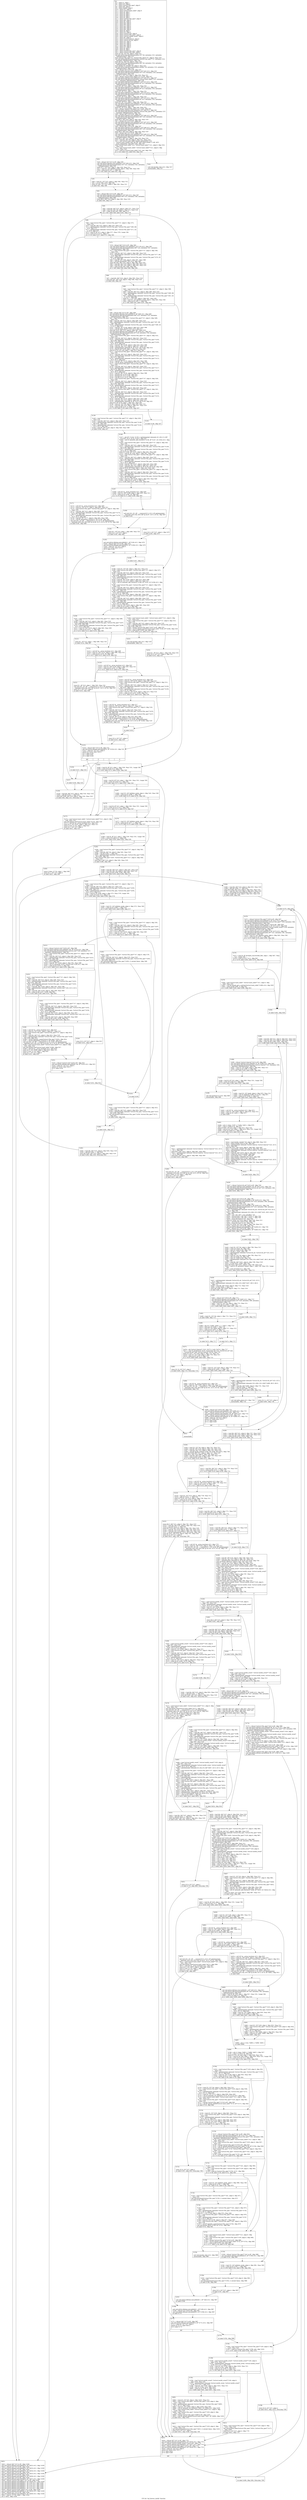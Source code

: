 digraph "CFG for 'tail_forever_inotify' function" {
	label="CFG for 'tail_forever_inotify' function";

	Node0x13e60d0 [shape=record,label="{%4:\l  %5 = alloca i1, align 1\l  %6 = alloca i32, align 4\l  %7 = alloca %struct.File_spec*, align 8\l  %8 = alloca i64, align 8\l  %9 = alloca double, align 8\l  %10 = alloca i32, align 4\l  %11 = alloca %struct.hash_table*, align 8\l  %12 = alloca i8, align 1\l  %13 = alloca i8, align 1\l  %14 = alloca i8, align 1\l  %15 = alloca i8, align 1\l  %16 = alloca i8, align 1\l  %17 = alloca %struct.File_spec*, align 8\l  %18 = alloca i64, align 8\l  %19 = alloca i8*, align 8\l  %20 = alloca i64, align 8\l  %21 = alloca i64, align 8\l  %22 = alloca i32, align 4\l  %23 = alloca i64, align 8\l  %24 = alloca i64, align 8\l  %25 = alloca i64, align 8\l  %26 = alloca i8, align 1\l  %27 = alloca i32, align 4\l  %28 = alloca %struct.stat, align 8\l  %29 = alloca %struct.File_spec*, align 8\l  %30 = alloca %struct.inotify_event*, align 8\l  %31 = alloca i8*, align 8\l  %32 = alloca %struct.timeval, align 8\l  %33 = alloca %struct.fd_set, align 8\l  %34 = alloca i32, align 4\l  %35 = alloca i32, align 4\l  %36 = alloca i32, align 4\l  %37 = alloca i64, align 8\l  %38 = alloca i32, align 4\l  %39 = alloca i8, align 1\l  %40 = alloca i8, align 1\l  %41 = alloca %struct.File_spec*, align 8\l  %42 = alloca %struct.File_spec, align 8\l  store i32 %0, i32* %6, align 4, !tbaa !311\l  call void @llvm.dbg.declare(metadata i32* %6, metadata !222, metadata\l... !DIExpression()), !dbg !315\l  store %struct.File_spec* %1, %struct.File_spec** %7, align 8, !tbaa !316\l  call void @llvm.dbg.declare(metadata %struct.File_spec** %7, metadata !223,\l... metadata !DIExpression()), !dbg !318\l  store i64 %2, i64* %8, align 8, !tbaa !319\l  call void @llvm.dbg.declare(metadata i64* %8, metadata !224, metadata\l... !DIExpression()), !dbg !321\l  store double %3, double* %9, align 8, !tbaa !322\l  call void @llvm.dbg.declare(metadata double* %9, metadata !225, metadata\l... !DIExpression()), !dbg !324\l  %43 = bitcast i32* %10 to i8*, !dbg !325\l  call void @llvm.lifetime.start.p0i8(i64 4, i8* %43) #12, !dbg !325\l  call void @llvm.dbg.declare(metadata i32* %10, metadata !226, metadata\l... !DIExpression()), !dbg !326\l  store i32 3, i32* %10, align 4, !dbg !326, !tbaa !311\l  %44 = bitcast %struct.hash_table** %11 to i8*, !dbg !327\l  call void @llvm.lifetime.start.p0i8(i64 8, i8* %44) #12, !dbg !327\l  call void @llvm.dbg.declare(metadata %struct.hash_table** %11, metadata\l... !227, metadata !DIExpression()), !dbg !328\l  call void @llvm.lifetime.start.p0i8(i64 1, i8* %12) #12, !dbg !329\l  call void @llvm.dbg.declare(metadata i8* %12, metadata !232, metadata\l... !DIExpression()), !dbg !330\l  store i8 0, i8* %12, align 1, !dbg !330, !tbaa !331\l  call void @llvm.lifetime.start.p0i8(i64 1, i8* %13) #12, !dbg !333\l  call void @llvm.dbg.declare(metadata i8* %13, metadata !233, metadata\l... !DIExpression()), !dbg !334\l  store i8 0, i8* %13, align 1, !dbg !334, !tbaa !331\l  call void @llvm.lifetime.start.p0i8(i64 1, i8* %14) #12, !dbg !335\l  call void @llvm.dbg.declare(metadata i8* %14, metadata !234, metadata\l... !DIExpression()), !dbg !336\l  store i8 0, i8* %14, align 1, !dbg !336, !tbaa !331\l  call void @llvm.lifetime.start.p0i8(i64 1, i8* %15) #12, !dbg !337\l  call void @llvm.dbg.declare(metadata i8* %15, metadata !235, metadata\l... !DIExpression()), !dbg !338\l  store i8 0, i8* %15, align 1, !dbg !338, !tbaa !331\l  call void @llvm.lifetime.start.p0i8(i64 1, i8* %16) #12, !dbg !339\l  call void @llvm.dbg.declare(metadata i8* %16, metadata !236, metadata\l... !DIExpression()), !dbg !340\l  store i8 0, i8* %16, align 1, !dbg !340, !tbaa !331\l  %45 = bitcast %struct.File_spec** %17 to i8*, !dbg !341\l  call void @llvm.lifetime.start.p0i8(i64 8, i8* %45) #12, !dbg !341\l  call void @llvm.dbg.declare(metadata %struct.File_spec** %17, metadata !237,\l... metadata !DIExpression()), !dbg !342\l  %46 = bitcast i64* %18 to i8*, !dbg !343\l  call void @llvm.lifetime.start.p0i8(i64 8, i8* %46) #12, !dbg !343\l  call void @llvm.dbg.declare(metadata i64* %18, metadata !238, metadata\l... !DIExpression()), !dbg !344\l  store i64 0, i64* %18, align 8, !dbg !344, !tbaa !319\l  %47 = bitcast i8** %19 to i8*, !dbg !345\l  call void @llvm.lifetime.start.p0i8(i64 8, i8* %47) #12, !dbg !345\l  call void @llvm.dbg.declare(metadata i8** %19, metadata !239, metadata\l... !DIExpression()), !dbg !346\l  %48 = bitcast i64* %20 to i8*, !dbg !347\l  call void @llvm.lifetime.start.p0i8(i64 8, i8* %48) #12, !dbg !347\l  call void @llvm.dbg.declare(metadata i64* %20, metadata !240, metadata\l... !DIExpression()), !dbg !348\l  store i64 0, i64* %20, align 8, !dbg !348, !tbaa !319\l  %49 = bitcast i64* %21 to i8*, !dbg !349\l  call void @llvm.lifetime.start.p0i8(i64 8, i8* %49) #12, !dbg !349\l  call void @llvm.dbg.declare(metadata i64* %21, metadata !241, metadata\l... !DIExpression()), !dbg !350\l  store i64 0, i64* %21, align 8, !dbg !350, !tbaa !319\l  %50 = load i64, i64* %8, align 8, !dbg !351, !tbaa !319\l  %51 = call %struct.hash_table* @hash_initialize(i64 %50,\l... %struct.hash_tuning* null, i64 (i8*, i64)* @wd_hasher, i1 (i8*, i8*)*\l... @wd_comparator, void (i8*)* null), !dbg !352\l  store %struct.hash_table* %51, %struct.hash_table** %11, align 8, !dbg !353,\l... !tbaa !316\l  %52 = load %struct.hash_table*, %struct.hash_table** %11, align 8, !dbg\l... !354, !tbaa !316\l  %53 = icmp ne %struct.hash_table* %52, null, !dbg !354\l  br i1 %53, label %55, label %54, !dbg !356\l|{<s0>T|<s1>F}}"];
	Node0x13e60d0:s0 -> Node0x13e6790;
	Node0x13e60d0:s1 -> Node0x13e6740;
	Node0x13e6740 [shape=record,label="{%54:\l\l  call void @xalloc_die() #13, !dbg !357\l  unreachable, !dbg !357\l}"];
	Node0x13e6790 [shape=record,label="{%55:\l\l  %56 = bitcast i32* %22 to i8*, !dbg !358\l  call void @llvm.lifetime.start.p0i8(i64 4, i8* %56) #12, !dbg !358\l  call void @llvm.dbg.declare(metadata i32* %22, metadata !242, metadata\l... !DIExpression()), !dbg !359\l  store i32 2, i32* %22, align 4, !dbg !359, !tbaa !311\l  %57 = load i32, i32* @follow_mode, align 4, !dbg !360, !tbaa !362\l  %58 = icmp eq i32 %57, 1, !dbg !363\l  br i1 %58, label %59, label %62, !dbg !364\l|{<s0>T|<s1>F}}"];
	Node0x13e6790:s0 -> Node0x13e67e0;
	Node0x13e6790:s1 -> Node0x13e6830;
	Node0x13e67e0 [shape=record,label="{%59:\l\l  %60 = load i32, i32* %22, align 4, !dbg !365, !tbaa !311\l  %61 = or i32 %60, 3076, !dbg !365\l  store i32 %61, i32* %22, align 4, !dbg !365, !tbaa !311\l  br label %62, !dbg !366\l}"];
	Node0x13e67e0 -> Node0x13e6830;
	Node0x13e6830 [shape=record,label="{%62:\l\l  %63 = bitcast i64* %23 to i8*, !dbg !367\l  call void @llvm.lifetime.start.p0i8(i64 8, i8* %63) #12, !dbg !367\l  call void @llvm.dbg.declare(metadata i64* %23, metadata !246, metadata\l... !DIExpression()), !dbg !368\l  store i64 0, i64* %23, align 8, !dbg !369, !tbaa !319\l  br label %64, !dbg !370\l}"];
	Node0x13e6830 -> Node0x13e6880;
	Node0x13e6880 [shape=record,label="{%64:\l\l  %65 = load i64, i64* %23, align 8, !dbg !371, !tbaa !319\l  %66 = load i64, i64* %8, align 8, !dbg !372, !tbaa !319\l  %67 = icmp ult i64 %65, %66, !dbg !373\l  br i1 %67, label %68, label %261, !dbg !374\l|{<s0>T|<s1>F}}"];
	Node0x13e6880:s0 -> Node0x13e68d0;
	Node0x13e6880:s1 -> Node0x13e72d0;
	Node0x13e68d0 [shape=record,label="{%68:\l\l  %69 = load %struct.File_spec*, %struct.File_spec** %7, align 8, !dbg !375,\l... !tbaa !316\l  %70 = load i64, i64* %23, align 8, !dbg !376, !tbaa !319\l  %71 = getelementptr inbounds %struct.File_spec, %struct.File_spec* %69, i64\l... %70, !dbg !375\l  %72 = getelementptr inbounds %struct.File_spec, %struct.File_spec* %71, i32\l... 0, i32 6, !dbg !377\l  %73 = load i8, i8* %72, align 4, !dbg !377, !tbaa !378, !range !381\l  %74 = trunc i8 %73 to i1, !dbg !377\l  br i1 %74, label %257, label %75, !dbg !382\l|{<s0>T|<s1>F}}"];
	Node0x13e68d0:s0 -> Node0x13e7230;
	Node0x13e68d0:s1 -> Node0x13e6920;
	Node0x13e6920 [shape=record,label="{%75:\l\l  %76 = bitcast i64* %24 to i8*, !dbg !383\l  call void @llvm.lifetime.start.p0i8(i64 8, i8* %76) #12, !dbg !383\l  call void @llvm.dbg.declare(metadata i64* %24, metadata !247, metadata\l... !DIExpression()), !dbg !384\l  %77 = load %struct.File_spec*, %struct.File_spec** %7, align 8, !dbg !385,\l... !tbaa !316\l  %78 = load i64, i64* %23, align 8, !dbg !386, !tbaa !319\l  %79 = getelementptr inbounds %struct.File_spec, %struct.File_spec* %77, i64\l... %78, !dbg !385\l  %80 = getelementptr inbounds %struct.File_spec, %struct.File_spec* %79, i32\l... 0, i32 0, !dbg !387\l  %81 = load i8*, i8** %80, align 8, !dbg !387, !tbaa !388\l  %82 = call i64 @strlen(i8* %81) #14, !dbg !389\l  store i64 %82, i64* %24, align 8, !dbg !384, !tbaa !319\l  %83 = load i64, i64* %18, align 8, !dbg !390, !tbaa !319\l  %84 = load i64, i64* %24, align 8, !dbg !392, !tbaa !319\l  %85 = icmp ult i64 %83, %84, !dbg !393\l  br i1 %85, label %86, label %88, !dbg !394\l|{<s0>T|<s1>F}}"];
	Node0x13e6920:s0 -> Node0x13e6970;
	Node0x13e6920:s1 -> Node0x13e69c0;
	Node0x13e6970 [shape=record,label="{%86:\l\l  %87 = load i64, i64* %24, align 8, !dbg !395, !tbaa !319\l  store i64 %87, i64* %18, align 8, !dbg !396, !tbaa !319\l  br label %88, !dbg !397\l}"];
	Node0x13e6970 -> Node0x13e69c0;
	Node0x13e69c0 [shape=record,label="{%88:\l\l  %89 = load %struct.File_spec*, %struct.File_spec** %7, align 8, !dbg !398,\l... !tbaa !316\l  %90 = load i64, i64* %23, align 8, !dbg !399, !tbaa !319\l  %91 = getelementptr inbounds %struct.File_spec, %struct.File_spec* %89, i64\l... %90, !dbg !398\l  %92 = getelementptr inbounds %struct.File_spec, %struct.File_spec* %91, i32\l... 0, i32 12, !dbg !400\l  store i32 -1, i32* %92, align 4, !dbg !401, !tbaa !402\l  %93 = load i32, i32* @follow_mode, align 4, !dbg !403, !tbaa !362\l  %94 = icmp eq i32 %93, 1, !dbg !404\l  br i1 %94, label %95, label %187, !dbg !405\l|{<s0>T|<s1>F}}"];
	Node0x13e69c0:s0 -> Node0x13e6a10;
	Node0x13e69c0:s1 -> Node0x13e6d80;
	Node0x13e6a10 [shape=record,label="{%95:\l\l  %96 = bitcast i64* %25 to i8*, !dbg !406\l  call void @llvm.lifetime.start.p0i8(i64 8, i8* %96) #12, !dbg !406\l  call void @llvm.dbg.declare(metadata i64* %25, metadata !253, metadata\l... !DIExpression()), !dbg !407\l  %97 = load %struct.File_spec*, %struct.File_spec** %7, align 8, !dbg !408,\l... !tbaa !316\l  %98 = load i64, i64* %23, align 8, !dbg !409, !tbaa !319\l  %99 = getelementptr inbounds %struct.File_spec, %struct.File_spec* %97, i64\l... %98, !dbg !408\l  %100 = getelementptr inbounds %struct.File_spec, %struct.File_spec* %99, i32\l... 0, i32 0, !dbg !410\l  %101 = load i8*, i8** %100, align 8, !dbg !410, !tbaa !388\l  %102 = call i64 @dir_len(i8* %101) #14, !dbg !411\l  store i64 %102, i64* %25, align 8, !dbg !407, !tbaa !319\l  call void @llvm.lifetime.start.p0i8(i64 1, i8* %26) #12, !dbg !412\l  call void @llvm.dbg.declare(metadata i8* %26, metadata !256, metadata\l... !DIExpression()), !dbg !413\l  %103 = load %struct.File_spec*, %struct.File_spec** %7, align 8, !dbg !414,\l... !tbaa !316\l  %104 = load i64, i64* %23, align 8, !dbg !415, !tbaa !319\l  %105 = getelementptr inbounds %struct.File_spec, %struct.File_spec* %103,\l... i64 %104, !dbg !414\l  %106 = getelementptr inbounds %struct.File_spec, %struct.File_spec* %105,\l... i32 0, i32 0, !dbg !416\l  %107 = load i8*, i8** %106, align 8, !dbg !416, !tbaa !388\l  %108 = load i64, i64* %25, align 8, !dbg !417, !tbaa !319\l  %109 = getelementptr inbounds i8, i8* %107, i64 %108, !dbg !414\l  %110 = load i8, i8* %109, align 1, !dbg !414, !tbaa !362\l  store i8 %110, i8* %26, align 1, !dbg !413, !tbaa !362\l  %111 = load %struct.File_spec*, %struct.File_spec** %7, align 8, !dbg !418,\l... !tbaa !316\l  %112 = load i64, i64* %23, align 8, !dbg !419, !tbaa !319\l  %113 = getelementptr inbounds %struct.File_spec, %struct.File_spec* %111,\l... i64 %112, !dbg !418\l  %114 = getelementptr inbounds %struct.File_spec, %struct.File_spec* %113,\l... i32 0, i32 0, !dbg !420\l  %115 = load i8*, i8** %114, align 8, !dbg !420, !tbaa !388\l  %116 = call i8* @last_component(i8* %115) #14, !dbg !421\l  %117 = load %struct.File_spec*, %struct.File_spec** %7, align 8, !dbg !422,\l... !tbaa !316\l  %118 = load i64, i64* %23, align 8, !dbg !423, !tbaa !319\l  %119 = getelementptr inbounds %struct.File_spec, %struct.File_spec* %117,\l... i64 %118, !dbg !422\l  %120 = getelementptr inbounds %struct.File_spec, %struct.File_spec* %119,\l... i32 0, i32 0, !dbg !424\l  %121 = load i8*, i8** %120, align 8, !dbg !424, !tbaa !388\l  %122 = ptrtoint i8* %116 to i64, !dbg !425\l  %123 = ptrtoint i8* %121 to i64, !dbg !425\l  %124 = sub i64 %122, %123, !dbg !425\l  %125 = load %struct.File_spec*, %struct.File_spec** %7, align 8, !dbg !426,\l... !tbaa !316\l  %126 = load i64, i64* %23, align 8, !dbg !427, !tbaa !319\l  %127 = getelementptr inbounds %struct.File_spec, %struct.File_spec* %125,\l... i64 %126, !dbg !426\l  %128 = getelementptr inbounds %struct.File_spec, %struct.File_spec* %127,\l... i32 0, i32 14, !dbg !428\l  store i64 %124, i64* %128, align 8, !dbg !429, !tbaa !430\l  %129 = load %struct.File_spec*, %struct.File_spec** %7, align 8, !dbg !431,\l... !tbaa !316\l  %130 = load i64, i64* %23, align 8, !dbg !432, !tbaa !319\l  %131 = getelementptr inbounds %struct.File_spec, %struct.File_spec* %129,\l... i64 %130, !dbg !431\l  %132 = getelementptr inbounds %struct.File_spec, %struct.File_spec* %131,\l... i32 0, i32 0, !dbg !433\l  %133 = load i8*, i8** %132, align 8, !dbg !433, !tbaa !388\l  %134 = load i64, i64* %25, align 8, !dbg !434, !tbaa !319\l  %135 = getelementptr inbounds i8, i8* %133, i64 %134, !dbg !431\l  store i8 0, i8* %135, align 1, !dbg !435, !tbaa !362\l  %136 = load i32, i32* %6, align 4, !dbg !436, !tbaa !311\l  %137 = load i64, i64* %25, align 8, !dbg !437, !tbaa !319\l  %138 = icmp ne i64 %137, 0, !dbg !437\l  br i1 %138, label %139, label %145, !dbg !437\l|{<s0>T|<s1>F}}"];
	Node0x13e6a10:s0 -> Node0x13e6a60;
	Node0x13e6a10:s1 -> Node0x13e6ab0;
	Node0x13e6a60 [shape=record,label="{%139:\l\l  %140 = load %struct.File_spec*, %struct.File_spec** %7, align 8, !dbg !438,\l... !tbaa !316\l  %141 = load i64, i64* %23, align 8, !dbg !439, !tbaa !319\l  %142 = getelementptr inbounds %struct.File_spec, %struct.File_spec* %140,\l... i64 %141, !dbg !438\l  %143 = getelementptr inbounds %struct.File_spec, %struct.File_spec* %142,\l... i32 0, i32 0, !dbg !440\l  %144 = load i8*, i8** %143, align 8, !dbg !440, !tbaa !388\l  br label %146, !dbg !437\l}"];
	Node0x13e6a60 -> Node0x13e6b00;
	Node0x13e6ab0 [shape=record,label="{%145:\l\l  br label %146, !dbg !437\l}"];
	Node0x13e6ab0 -> Node0x13e6b00;
	Node0x13e6b00 [shape=record,label="{%146:\l\l  %147 = phi i8* [ %144, %139 ], [ getelementptr inbounds ([2 x i8], [2 x i8]*\l... @.str.95, i32 0, i32 0), %145 ], !dbg !437\l  %148 = call i32 @inotify_add_watch(i32 %136, i8* %147, i32 1924) #12, !dbg\l... !441\l  %149 = load %struct.File_spec*, %struct.File_spec** %7, align 8, !dbg !442,\l... !tbaa !316\l  %150 = load i64, i64* %23, align 8, !dbg !443, !tbaa !319\l  %151 = getelementptr inbounds %struct.File_spec, %struct.File_spec* %149,\l... i64 %150, !dbg !442\l  %152 = getelementptr inbounds %struct.File_spec, %struct.File_spec* %151,\l... i32 0, i32 13, !dbg !444\l  store i32 %148, i32* %152, align 8, !dbg !445, !tbaa !446\l  %153 = load i8, i8* %26, align 1, !dbg !447, !tbaa !362\l  %154 = load %struct.File_spec*, %struct.File_spec** %7, align 8, !dbg !448,\l... !tbaa !316\l  %155 = load i64, i64* %23, align 8, !dbg !449, !tbaa !319\l  %156 = getelementptr inbounds %struct.File_spec, %struct.File_spec* %154,\l... i64 %155, !dbg !448\l  %157 = getelementptr inbounds %struct.File_spec, %struct.File_spec* %156,\l... i32 0, i32 0, !dbg !450\l  %158 = load i8*, i8** %157, align 8, !dbg !450, !tbaa !388\l  %159 = load i64, i64* %25, align 8, !dbg !451, !tbaa !319\l  %160 = getelementptr inbounds i8, i8* %158, i64 %159, !dbg !448\l  store i8 %153, i8* %160, align 1, !dbg !452, !tbaa !362\l  %161 = load %struct.File_spec*, %struct.File_spec** %7, align 8, !dbg !453,\l... !tbaa !316\l  %162 = load i64, i64* %23, align 8, !dbg !455, !tbaa !319\l  %163 = getelementptr inbounds %struct.File_spec, %struct.File_spec* %161,\l... i64 %162, !dbg !453\l  %164 = getelementptr inbounds %struct.File_spec, %struct.File_spec* %163,\l... i32 0, i32 13, !dbg !456\l  %165 = load i32, i32* %164, align 8, !dbg !456, !tbaa !446\l  %166 = icmp slt i32 %165, 0, !dbg !457\l  br i1 %166, label %167, label %182, !dbg !458\l|{<s0>T|<s1>F}}"];
	Node0x13e6b00:s0 -> Node0x13e6b50;
	Node0x13e6b00:s1 -> Node0x13e6c90;
	Node0x13e6b50 [shape=record,label="{%167:\l\l  %168 = call i32* @__errno_location() #15, !dbg !459\l  %169 = load i32, i32* %168, align 4, !dbg !459, !tbaa !311\l  %170 = icmp ne i32 %169, 28, !dbg !462\l  br i1 %170, label %171, label %180, !dbg !463\l|{<s0>T|<s1>F}}"];
	Node0x13e6b50:s0 -> Node0x13e6ba0;
	Node0x13e6b50:s1 -> Node0x13e6bf0;
	Node0x13e6ba0 [shape=record,label="{%171:\l\l  %172 = call i32* @__errno_location() #15, !dbg !464\l  %173 = load i32, i32* %172, align 4, !dbg !464, !tbaa !311\l  %174 = load %struct.File_spec*, %struct.File_spec** %7, align 8, !dbg !465,\l... !tbaa !316\l  %175 = load i64, i64* %23, align 8, !dbg !465, !tbaa !319\l  %176 = getelementptr inbounds %struct.File_spec, %struct.File_spec* %174,\l... i64 %175, !dbg !465\l  %177 = getelementptr inbounds %struct.File_spec, %struct.File_spec* %176,\l... i32 0, i32 0, !dbg !465\l  %178 = load i8*, i8** %177, align 8, !dbg !465, !tbaa !388\l  %179 = call i8* @quotearg_style(i32 4, i8* %178), !dbg !465\l  call void (i32, i32, i8*, ...) @error(i32 0, i32 %173, i8* getelementptr\l... inbounds ([36 x i8], [36 x i8]* @.str.96, i32 0, i32 0), i8* %179), !dbg !466\l  br label %181, !dbg !466\l}"];
	Node0x13e6ba0 -> Node0x13e6c40;
	Node0x13e6bf0 [shape=record,label="{%180:\l\l  call void (i32, i32, i8*, ...) @error(i32 0, i32 0, i8* getelementptr\l... inbounds ([28 x i8], [28 x i8]* @.str.97, i32 0, i32 0)), !dbg !467\l  br label %181\l}"];
	Node0x13e6bf0 -> Node0x13e6c40;
	Node0x13e6c40 [shape=record,label="{%181:\l\l  store i8 1, i8* %14, align 1, !dbg !468, !tbaa !331\l  store i32 2, i32* %27, align 4\l  br label %183, !dbg !469\l}"];
	Node0x13e6c40 -> Node0x13e6ce0;
	Node0x13e6c90 [shape=record,label="{%182:\l\l  store i32 0, i32* %27, align 4, !dbg !470\l  br label %183, !dbg !470\l}"];
	Node0x13e6c90 -> Node0x13e6ce0;
	Node0x13e6ce0 [shape=record,label="{%183:\l\l  call void @llvm.lifetime.end.p0i8(i64 1, i8* %26) #12, !dbg !470\l  %184 = bitcast i64* %25 to i8*, !dbg !470\l  call void @llvm.lifetime.end.p0i8(i64 8, i8* %184) #12, !dbg !470\l  %185 = load i32, i32* %27, align 4\l  switch i32 %185, label %253 [\l    i32 0, label %186\l  ]\l|{<s0>def|<s1>0}}"];
	Node0x13e6ce0:s0 -> Node0x13e7190;
	Node0x13e6ce0:s1 -> Node0x13e6d30;
	Node0x13e6d30 [shape=record,label="{%186:\l\l  br label %187, !dbg !471\l}"];
	Node0x13e6d30 -> Node0x13e6d80;
	Node0x13e6d80 [shape=record,label="{%187:\l\l  %188 = load i32, i32* %6, align 4, !dbg !472, !tbaa !311\l  %189 = load %struct.File_spec*, %struct.File_spec** %7, align 8, !dbg !473,\l... !tbaa !316\l  %190 = load i64, i64* %23, align 8, !dbg !474, !tbaa !319\l  %191 = getelementptr inbounds %struct.File_spec, %struct.File_spec* %189,\l... i64 %190, !dbg !473\l  %192 = getelementptr inbounds %struct.File_spec, %struct.File_spec* %191,\l... i32 0, i32 0, !dbg !475\l  %193 = load i8*, i8** %192, align 8, !dbg !475, !tbaa !388\l  %194 = load i32, i32* %22, align 4, !dbg !476, !tbaa !311\l  %195 = call i32 @inotify_add_watch(i32 %188, i8* %193, i32 %194) #12, !dbg\l... !477\l  %196 = load %struct.File_spec*, %struct.File_spec** %7, align 8, !dbg !478,\l... !tbaa !316\l  %197 = load i64, i64* %23, align 8, !dbg !479, !tbaa !319\l  %198 = getelementptr inbounds %struct.File_spec, %struct.File_spec* %196,\l... i64 %197, !dbg !478\l  %199 = getelementptr inbounds %struct.File_spec, %struct.File_spec* %198,\l... i32 0, i32 12, !dbg !480\l  store i32 %195, i32* %199, align 4, !dbg !481, !tbaa !402\l  %200 = load %struct.File_spec*, %struct.File_spec** %7, align 8, !dbg !482,\l... !tbaa !316\l  %201 = load i64, i64* %23, align 8, !dbg !484, !tbaa !319\l  %202 = getelementptr inbounds %struct.File_spec, %struct.File_spec* %200,\l... i64 %201, !dbg !482\l  %203 = getelementptr inbounds %struct.File_spec, %struct.File_spec* %202,\l... i32 0, i32 12, !dbg !485\l  %204 = load i32, i32* %203, align 4, !dbg !485, !tbaa !402\l  %205 = icmp slt i32 %204, 0, !dbg !486\l  br i1 %205, label %206, label %243, !dbg !487\l|{<s0>T|<s1>F}}"];
	Node0x13e6d80:s0 -> Node0x13e6dd0;
	Node0x13e6d80:s1 -> Node0x13e70a0;
	Node0x13e6dd0 [shape=record,label="{%206:\l\l  %207 = load %struct.File_spec*, %struct.File_spec** %7, align 8, !dbg !488,\l... !tbaa !316\l  %208 = load i64, i64* %23, align 8, !dbg !491, !tbaa !319\l  %209 = getelementptr inbounds %struct.File_spec, %struct.File_spec* %207,\l... i64 %208, !dbg !488\l  %210 = getelementptr inbounds %struct.File_spec, %struct.File_spec* %209,\l... i32 0, i32 9, !dbg !492\l  %211 = load i32, i32* %210, align 8, !dbg !492, !tbaa !493\l  %212 = icmp ne i32 %211, -1, !dbg !494\l  br i1 %212, label %213, label %214, !dbg !495\l|{<s0>T|<s1>F}}"];
	Node0x13e6dd0:s0 -> Node0x13e6e20;
	Node0x13e6dd0:s1 -> Node0x13e6e70;
	Node0x13e6e20 [shape=record,label="{%213:\l\l  store i8 1, i8* %13, align 1, !dbg !496, !tbaa !331\l  br label %214, !dbg !497\l}"];
	Node0x13e6e20 -> Node0x13e6e70;
	Node0x13e6e70 [shape=record,label="{%214:\l\l  %215 = call i32* @__errno_location() #15, !dbg !498\l  %216 = load i32, i32* %215, align 4, !dbg !498, !tbaa !311\l  %217 = icmp eq i32 %216, 28, !dbg !500\l  br i1 %217, label %222, label %218, !dbg !501\l|{<s0>T|<s1>F}}"];
	Node0x13e6e70:s0 -> Node0x13e6f10;
	Node0x13e6e70:s1 -> Node0x13e6ec0;
	Node0x13e6ec0 [shape=record,label="{%218:\l\l  %219 = call i32* @__errno_location() #15, !dbg !502\l  %220 = load i32, i32* %219, align 4, !dbg !502, !tbaa !311\l  %221 = icmp eq i32 %220, 12, !dbg !503\l  br i1 %221, label %222, label %223, !dbg !504\l|{<s0>T|<s1>F}}"];
	Node0x13e6ec0:s0 -> Node0x13e6f10;
	Node0x13e6ec0:s1 -> Node0x13e6f60;
	Node0x13e6f10 [shape=record,label="{%222:\l\l  store i8 1, i8* %15, align 1, !dbg !505, !tbaa !331\l  call void (i32, i32, i8*, ...) @error(i32 0, i32 0, i8* getelementptr\l... inbounds ([28 x i8], [28 x i8]* @.str.97, i32 0, i32 0)), !dbg !507\l  store i32 2, i32* %27, align 4\l  br label %253, !dbg !508\l}"];
	Node0x13e6f10 -> Node0x13e7190;
	Node0x13e6f60 [shape=record,label="{%223:\l\l  %224 = call i32* @__errno_location() #15, !dbg !509\l  %225 = load i32, i32* %224, align 4, !dbg !509, !tbaa !311\l  %226 = load %struct.File_spec*, %struct.File_spec** %7, align 8, !dbg !511,\l... !tbaa !316\l  %227 = load i64, i64* %23, align 8, !dbg !512, !tbaa !319\l  %228 = getelementptr inbounds %struct.File_spec, %struct.File_spec* %226,\l... i64 %227, !dbg !511\l  %229 = getelementptr inbounds %struct.File_spec, %struct.File_spec* %228,\l... i32 0, i32 10, !dbg !513\l  %230 = load i32, i32* %229, align 4, !dbg !513, !tbaa !514\l  %231 = icmp ne i32 %225, %230, !dbg !515\l  br i1 %231, label %232, label %241, !dbg !516\l|{<s0>T|<s1>F}}"];
	Node0x13e6f60:s0 -> Node0x13e6fb0;
	Node0x13e6f60:s1 -> Node0x13e7000;
	Node0x13e6fb0 [shape=record,label="{%232:\l\l  %233 = call i32* @__errno_location() #15, !dbg !517\l  %234 = load i32, i32* %233, align 4, !dbg !517, !tbaa !311\l  %235 = load %struct.File_spec*, %struct.File_spec** %7, align 8, !dbg !518,\l... !tbaa !316\l  %236 = load i64, i64* %23, align 8, !dbg !518, !tbaa !319\l  %237 = getelementptr inbounds %struct.File_spec, %struct.File_spec* %235,\l... i64 %236, !dbg !518\l  %238 = getelementptr inbounds %struct.File_spec, %struct.File_spec* %237,\l... i32 0, i32 0, !dbg !518\l  %239 = load i8*, i8** %238, align 8, !dbg !518, !tbaa !388\l  %240 = call i8* @quotearg_style(i32 4, i8* %239), !dbg !518\l  call void (i32, i32, i8*, ...) @error(i32 0, i32 %234, i8* getelementptr\l... inbounds ([16 x i8], [16 x i8]* @.str.98, i32 0, i32 0), i8* %240), !dbg !519\l  br label %241, !dbg !519\l}"];
	Node0x13e6fb0 -> Node0x13e7000;
	Node0x13e7000 [shape=record,label="{%241:\l\l  br label %242\l}"];
	Node0x13e7000 -> Node0x13e7050;
	Node0x13e7050 [shape=record,label="{%242:\l\l  store i32 4, i32* %27, align 4\l  br label %253, !dbg !520\l}"];
	Node0x13e7050 -> Node0x13e7190;
	Node0x13e70a0 [shape=record,label="{%243:\l\l  %244 = load %struct.hash_table*, %struct.hash_table** %11, align 8, !dbg\l... !521, !tbaa !316\l  %245 = load %struct.File_spec*, %struct.File_spec** %7, align 8, !dbg !523,\l... !tbaa !316\l  %246 = load i64, i64* %23, align 8, !dbg !524, !tbaa !319\l  %247 = getelementptr inbounds %struct.File_spec, %struct.File_spec* %245,\l... i64 %246, !dbg !523\l  %248 = bitcast %struct.File_spec* %247 to i8*, !dbg !525\l  %249 = call i8* @hash_insert(%struct.hash_table* %244, i8* %248), !dbg !526\l  %250 = icmp eq i8* %249, null, !dbg !527\l  br i1 %250, label %251, label %252, !dbg !528\l|{<s0>T|<s1>F}}"];
	Node0x13e70a0:s0 -> Node0x13e70f0;
	Node0x13e70a0:s1 -> Node0x13e7140;
	Node0x13e70f0 [shape=record,label="{%251:\l\l  call void @xalloc_die() #13, !dbg !529\l  unreachable, !dbg !529\l}"];
	Node0x13e7140 [shape=record,label="{%252:\l\l  store i8 1, i8* %12, align 1, !dbg !530, !tbaa !331\l  store i32 0, i32* %27, align 4, !dbg !531\l  br label %253, !dbg !531\l}"];
	Node0x13e7140 -> Node0x13e7190;
	Node0x13e7190 [shape=record,label="{%253:\l\l  %254 = bitcast i64* %24 to i8*, !dbg !531\l  call void @llvm.lifetime.end.p0i8(i64 8, i8* %254) #12, !dbg !531\l  %255 = load i32, i32* %27, align 4\l  switch i32 %255, label %832 [\l    i32 0, label %256\l    i32 2, label %261\l    i32 4, label %258\l  ]\l|{<s0>def|<s1>0|<s2>2|<s3>4}}"];
	Node0x13e7190:s0 -> Node0x13e9cb0;
	Node0x13e7190:s1 -> Node0x13e71e0;
	Node0x13e7190:s2 -> Node0x13e72d0;
	Node0x13e7190:s3 -> Node0x13e7280;
	Node0x13e71e0 [shape=record,label="{%256:\l\l  br label %257, !dbg !532\l}"];
	Node0x13e71e0 -> Node0x13e7230;
	Node0x13e7230 [shape=record,label="{%257:\l\l  br label %258, !dbg !533\l}"];
	Node0x13e7230 -> Node0x13e7280;
	Node0x13e7280 [shape=record,label="{%258:\l\l  %259 = load i64, i64* %23, align 8, !dbg !534, !tbaa !319\l  %260 = add i64 %259, 1, !dbg !534\l  store i64 %260, i64* %23, align 8, !dbg !534, !tbaa !319\l  br label %64, !dbg !535, !llvm.loop !536\l}"];
	Node0x13e7280 -> Node0x13e6880;
	Node0x13e72d0 [shape=record,label="{%261:\l\l  %262 = load i8, i8* %15, align 1, !dbg !538, !tbaa !331, !range !381\l  %263 = trunc i8 %262 to i1, !dbg !538\l  br i1 %263, label %273, label %264, !dbg !540\l|{<s0>T|<s1>F}}"];
	Node0x13e72d0:s0 -> Node0x13e7410;
	Node0x13e72d0:s1 -> Node0x13e7320;
	Node0x13e7320 [shape=record,label="{%264:\l\l  %265 = load i8, i8* %14, align 1, !dbg !541, !tbaa !331, !range !381\l  %266 = trunc i8 %265 to i1, !dbg !541\l  br i1 %266, label %273, label %267, !dbg !542\l|{<s0>T|<s1>F}}"];
	Node0x13e7320:s0 -> Node0x13e7410;
	Node0x13e7320:s1 -> Node0x13e7370;
	Node0x13e7370 [shape=record,label="{%267:\l\l  %268 = load i32, i32* @follow_mode, align 4, !dbg !543, !tbaa !362\l  %269 = icmp eq i32 %268, 2, !dbg !544\l  br i1 %269, label %270, label %276, !dbg !545\l|{<s0>T|<s1>F}}"];
	Node0x13e7370:s0 -> Node0x13e73c0;
	Node0x13e7370:s1 -> Node0x13e7460;
	Node0x13e73c0 [shape=record,label="{%270:\l\l  %271 = load i8, i8* %13, align 1, !dbg !546, !tbaa !331, !range !381\l  %272 = trunc i8 %271 to i1, !dbg !546\l  br i1 %272, label %273, label %276, !dbg !547\l|{<s0>T|<s1>F}}"];
	Node0x13e73c0:s0 -> Node0x13e7410;
	Node0x13e73c0:s1 -> Node0x13e7460;
	Node0x13e7410 [shape=record,label="{%273:\l\l  %274 = load %struct.hash_table*, %struct.hash_table** %11, align 8, !dbg\l... !548, !tbaa !316\l  call void @hash_free(%struct.hash_table* %274), !dbg !550\l  %275 = call i32* @__errno_location() #15, !dbg !551\l  store i32 0, i32* %275, align 4, !dbg !552, !tbaa !311\l  store i1 true, i1* %5, align 1, !dbg !553\l  store i32 1, i32* %27, align 4\l  br label %821, !dbg !553\l}"];
	Node0x13e7410 -> Node0x13e9c60;
	Node0x13e7460 [shape=record,label="{%276:\l\l  %277 = load i32, i32* @follow_mode, align 4, !dbg !554, !tbaa !362\l  %278 = icmp eq i32 %277, 2, !dbg !556\l  br i1 %278, label %279, label %283, !dbg !557\l|{<s0>T|<s1>F}}"];
	Node0x13e7460:s0 -> Node0x13e74b0;
	Node0x13e7460:s1 -> Node0x13e7550;
	Node0x13e74b0 [shape=record,label="{%279:\l\l  %280 = load i8, i8* %12, align 1, !dbg !558, !tbaa !331, !range !381\l  %281 = trunc i8 %280 to i1, !dbg !558\l  br i1 %281, label %283, label %282, !dbg !559\l|{<s0>T|<s1>F}}"];
	Node0x13e74b0:s0 -> Node0x13e7550;
	Node0x13e74b0:s1 -> Node0x13e7500;
	Node0x13e7500 [shape=record,label="{%282:\l\l  store i1 false, i1* %5, align 1, !dbg !560\l  store i32 1, i32* %27, align 4\l  br label %821, !dbg !560\l}"];
	Node0x13e7500 -> Node0x13e9c60;
	Node0x13e7550 [shape=record,label="{%283:\l\l  %284 = load %struct.File_spec*, %struct.File_spec** %7, align 8, !dbg !561,\l... !tbaa !316\l  %285 = load i64, i64* %8, align 8, !dbg !562, !tbaa !319\l  %286 = sub i64 %285, 1, !dbg !563\l  %287 = getelementptr inbounds %struct.File_spec, %struct.File_spec* %284,\l... i64 %286, !dbg !561\l  store %struct.File_spec* %287, %struct.File_spec** %17, align 8, !dbg !564,\l... !tbaa !316\l  store i64 0, i64* %23, align 8, !dbg !565, !tbaa !319\l  br label %288, !dbg !566\l}"];
	Node0x13e7550 -> Node0x13e75a0;
	Node0x13e75a0 [shape=record,label="{%288:\l\l  %289 = load i64, i64* %23, align 8, !dbg !567, !tbaa !319\l  %290 = load i64, i64* %8, align 8, !dbg !568, !tbaa !319\l  %291 = icmp ult i64 %289, %290, !dbg !569\l  br i1 %291, label %292, label %364, !dbg !570\l|{<s0>T|<s1>F}}"];
	Node0x13e75a0:s0 -> Node0x13e75f0;
	Node0x13e75a0:s1 -> Node0x13e7aa0;
	Node0x13e75f0 [shape=record,label="{%292:\l\l  %293 = load %struct.File_spec*, %struct.File_spec** %7, align 8, !dbg !571,\l... !tbaa !316\l  %294 = load i64, i64* %23, align 8, !dbg !572, !tbaa !319\l  %295 = getelementptr inbounds %struct.File_spec, %struct.File_spec* %293,\l... i64 %294, !dbg !571\l  %296 = getelementptr inbounds %struct.File_spec, %struct.File_spec* %295,\l... i32 0, i32 6, !dbg !573\l  %297 = load i8, i8* %296, align 4, !dbg !573, !tbaa !378, !range !381\l  %298 = trunc i8 %297 to i1, !dbg !573\l  br i1 %298, label %360, label %299, !dbg !574\l|{<s0>T|<s1>F}}"];
	Node0x13e75f0:s0 -> Node0x13e7a00;
	Node0x13e75f0:s1 -> Node0x13e7640;
	Node0x13e7640 [shape=record,label="{%299:\l\l  %300 = load i32, i32* @follow_mode, align 4, !dbg !575, !tbaa !362\l  %301 = icmp eq i32 %300, 1, !dbg !576\l  br i1 %301, label %302, label %306, !dbg !577\l|{<s0>T|<s1>F}}"];
	Node0x13e7640:s0 -> Node0x13e7690;
	Node0x13e7640:s1 -> Node0x13e76e0;
	Node0x13e7690 [shape=record,label="{%302:\l\l  %303 = load %struct.File_spec*, %struct.File_spec** %7, align 8, !dbg !578,\l... !tbaa !316\l  %304 = load i64, i64* %23, align 8, !dbg !579, !tbaa !319\l  %305 = getelementptr inbounds %struct.File_spec, %struct.File_spec* %303,\l... i64 %304, !dbg !578\l  call void @recheck(%struct.File_spec* %305, i1 zeroext false), !dbg !580\l  br label %356, !dbg !580\l}"];
	Node0x13e7690 -> Node0x13e79b0;
	Node0x13e76e0 [shape=record,label="{%306:\l\l  %307 = load %struct.File_spec*, %struct.File_spec** %7, align 8, !dbg !581,\l... !tbaa !316\l  %308 = load i64, i64* %23, align 8, !dbg !582, !tbaa !319\l  %309 = getelementptr inbounds %struct.File_spec, %struct.File_spec* %307,\l... i64 %308, !dbg !581\l  %310 = getelementptr inbounds %struct.File_spec, %struct.File_spec* %309,\l... i32 0, i32 9, !dbg !583\l  %311 = load i32, i32* %310, align 8, !dbg !583, !tbaa !493\l  %312 = icmp ne i32 %311, -1, !dbg !584\l  br i1 %312, label %313, label %355, !dbg !585\l|{<s0>T|<s1>F}}"];
	Node0x13e76e0:s0 -> Node0x13e7730;
	Node0x13e76e0:s1 -> Node0x13e7960;
	Node0x13e7730 [shape=record,label="{%313:\l\l  %314 = bitcast %struct.stat* %28 to i8*, !dbg !586\l  call void @llvm.lifetime.start.p0i8(i64 144, i8* %314) #12, !dbg !586\l  call void @llvm.dbg.declare(metadata %struct.stat* %28, metadata !257,\l... metadata !DIExpression()), !dbg !587\l  %315 = load %struct.File_spec*, %struct.File_spec** %7, align 8, !dbg !588,\l... !tbaa !316\l  %316 = load i64, i64* %23, align 8, !dbg !590, !tbaa !319\l  %317 = getelementptr inbounds %struct.File_spec, %struct.File_spec* %315,\l... i64 %316, !dbg !588\l  %318 = getelementptr inbounds %struct.File_spec, %struct.File_spec* %317,\l... i32 0, i32 0, !dbg !591\l  %319 = load i8*, i8** %318, align 8, !dbg !591, !tbaa !388\l  %320 = call i32 @stat(i8* %319, %struct.stat* %28) #12, !dbg !592\l  %321 = icmp eq i32 %320, 0, !dbg !593\l  br i1 %321, label %322, label %350, !dbg !594\l|{<s0>T|<s1>F}}"];
	Node0x13e7730:s0 -> Node0x13e7780;
	Node0x13e7730:s1 -> Node0x13e7870;
	Node0x13e7780 [shape=record,label="{%322:\l\l  %323 = load %struct.File_spec*, %struct.File_spec** %7, align 8, !dbg !595,\l... !tbaa !316\l  %324 = load i64, i64* %23, align 8, !dbg !596, !tbaa !319\l  %325 = getelementptr inbounds %struct.File_spec, %struct.File_spec* %323,\l... i64 %324, !dbg !595\l  %326 = getelementptr inbounds %struct.File_spec, %struct.File_spec* %325,\l... i32 0, i32 3, !dbg !597\l  %327 = load i64, i64* %326, align 8, !dbg !597, !tbaa !598\l  %328 = getelementptr inbounds %struct.stat, %struct.stat* %28, i32 0, i32 0,\l... !dbg !599\l  %329 = load i64, i64* %328, align 8, !dbg !599, !tbaa !600\l  %330 = icmp ne i64 %327, %329, !dbg !602\l  br i1 %330, label %340, label %331, !dbg !603\l|{<s0>T|<s1>F}}"];
	Node0x13e7780:s0 -> Node0x13e7820;
	Node0x13e7780:s1 -> Node0x13e77d0;
	Node0x13e77d0 [shape=record,label="{%331:\l\l  %332 = load %struct.File_spec*, %struct.File_spec** %7, align 8, !dbg !604,\l... !tbaa !316\l  %333 = load i64, i64* %23, align 8, !dbg !605, !tbaa !319\l  %334 = getelementptr inbounds %struct.File_spec, %struct.File_spec* %332,\l... i64 %333, !dbg !604\l  %335 = getelementptr inbounds %struct.File_spec, %struct.File_spec* %334,\l... i32 0, i32 4, !dbg !606\l  %336 = load i64, i64* %335, align 8, !dbg !606, !tbaa !607\l  %337 = getelementptr inbounds %struct.stat, %struct.stat* %28, i32 0, i32 1,\l... !dbg !608\l  %338 = load i64, i64* %337, align 8, !dbg !608, !tbaa !609\l  %339 = icmp ne i64 %336, %338, !dbg !610\l  br i1 %339, label %340, label %350, !dbg !611\l|{<s0>T|<s1>F}}"];
	Node0x13e77d0:s0 -> Node0x13e7820;
	Node0x13e77d0:s1 -> Node0x13e7870;
	Node0x13e7820 [shape=record,label="{%340:\l\l  %341 = call i32* @__errno_location() #15, !dbg !612\l  %342 = load i32, i32* %341, align 4, !dbg !612, !tbaa !311\l  %343 = load %struct.File_spec*, %struct.File_spec** %7, align 8, !dbg !614,\l... !tbaa !316\l  %344 = load i64, i64* %23, align 8, !dbg !614, !tbaa !319\l  %345 = getelementptr inbounds %struct.File_spec, %struct.File_spec* %343,\l... i64 %344, !dbg !614\l  %346 = call i8* @pretty_name(%struct.File_spec* %345), !dbg !614\l  %347 = call i8* @quotearg_style(i32 4, i8* %346), !dbg !614\l  call void (i32, i32, i8*, ...) @error(i32 0, i32 %342, i8* getelementptr\l... inbounds ([16 x i8], [16 x i8]* @.str.99, i32 0, i32 0), i8* %347), !dbg !615\l  %348 = load %struct.hash_table*, %struct.hash_table** %11, align 8, !dbg\l... !616, !tbaa !316\l  call void @hash_free(%struct.hash_table* %348), !dbg !617\l  %349 = call i32* @__errno_location() #15, !dbg !618\l  store i32 0, i32* %349, align 4, !dbg !619, !tbaa !311\l  store i1 true, i1* %5, align 1, !dbg !620\l  store i32 1, i32* %27, align 4\l  br label %351, !dbg !620\l}"];
	Node0x13e7820 -> Node0x13e78c0;
	Node0x13e7870 [shape=record,label="{%350:\l\l  store i32 0, i32* %27, align 4, !dbg !621\l  br label %351, !dbg !621\l}"];
	Node0x13e7870 -> Node0x13e78c0;
	Node0x13e78c0 [shape=record,label="{%351:\l\l  %352 = bitcast %struct.stat* %28 to i8*, !dbg !621\l  call void @llvm.lifetime.end.p0i8(i64 144, i8* %352) #12, !dbg !621\l  %353 = load i32, i32* %27, align 4\l  switch i32 %353, label %821 [\l    i32 0, label %354\l  ]\l|{<s0>def|<s1>0}}"];
	Node0x13e78c0:s0 -> Node0x13e9c60;
	Node0x13e78c0:s1 -> Node0x13e7910;
	Node0x13e7910 [shape=record,label="{%354:\l\l  br label %355, !dbg !622\l}"];
	Node0x13e7910 -> Node0x13e7960;
	Node0x13e7960 [shape=record,label="{%355:\l\l  br label %356\l}"];
	Node0x13e7960 -> Node0x13e79b0;
	Node0x13e79b0 [shape=record,label="{%356:\l\l  %357 = load %struct.File_spec*, %struct.File_spec** %7, align 8, !dbg !623,\l... !tbaa !316\l  %358 = load i64, i64* %23, align 8, !dbg !624, !tbaa !319\l  %359 = getelementptr inbounds %struct.File_spec, %struct.File_spec* %357,\l... i64 %358, !dbg !623\l  call void @check_fspec(%struct.File_spec* %359, %struct.File_spec** %17),\l... !dbg !625\l  br label %360, !dbg !626\l}"];
	Node0x13e79b0 -> Node0x13e7a00;
	Node0x13e7a00 [shape=record,label="{%360:\l\l  br label %361, !dbg !627\l}"];
	Node0x13e7a00 -> Node0x13e7a50;
	Node0x13e7a50 [shape=record,label="{%361:\l\l  %362 = load i64, i64* %23, align 8, !dbg !628, !tbaa !319\l  %363 = add i64 %362, 1, !dbg !628\l  store i64 %363, i64* %23, align 8, !dbg !628, !tbaa !319\l  br label %288, !dbg !629, !llvm.loop !630\l}"];
	Node0x13e7a50 -> Node0x13e75a0;
	Node0x13e7aa0 [shape=record,label="{%364:\l\l  %365 = load i64, i64* %18, align 8, !dbg !632, !tbaa !319\l  %366 = add i64 %365, 17, !dbg !632\l  store i64 %366, i64* %18, align 8, !dbg !632, !tbaa !319\l  %367 = load i64, i64* %18, align 8, !dbg !633, !tbaa !319\l  %368 = call noalias i8* @xmalloc(i64 %367), !dbg !634\l  store i8* %368, i8** %19, align 8, !dbg !635, !tbaa !316\l  br label %369, !dbg !636\l}"];
	Node0x13e7aa0 -> Node0x13e7af0;
	Node0x13e7af0 [shape=record,label="{%369:\l\l  br label %370, !dbg !636\l}"];
	Node0x13e7af0 -> Node0x13e7b40;
	Node0x13e7b40 [shape=record,label="{%370:\l\l  %371 = bitcast %struct.File_spec** %29 to i8*, !dbg !637\l  call void @llvm.lifetime.start.p0i8(i64 8, i8* %371) #12, !dbg !637\l  call void @llvm.dbg.declare(metadata %struct.File_spec** %29, metadata !266,\l... metadata !DIExpression()), !dbg !638\l  %372 = bitcast %struct.inotify_event** %30 to i8*, !dbg !639\l  call void @llvm.lifetime.start.p0i8(i64 8, i8* %372) #12, !dbg !639\l  call void @llvm.dbg.declare(metadata %struct.inotify_event** %30, metadata\l... !268, metadata !DIExpression()), !dbg !640\l  %373 = bitcast i8** %31 to i8*, !dbg !641\l  call void @llvm.lifetime.start.p0i8(i64 8, i8* %373) #12, !dbg !641\l  call void @llvm.dbg.declare(metadata i8** %31, metadata !281, metadata\l... !DIExpression()), !dbg !642\l  %374 = load i32, i32* @follow_mode, align 4, !dbg !643, !tbaa !362\l  %375 = icmp eq i32 %374, 1, !dbg !645\l  br i1 %375, label %376, label %384, !dbg !646\l|{<s0>T|<s1>F}}"];
	Node0x13e7b40:s0 -> Node0x13e7b90;
	Node0x13e7b40:s1 -> Node0x13e7c80;
	Node0x13e7b90 [shape=record,label="{%376:\l\l  %377 = load i8, i8* @reopen_inaccessible_files, align 1, !dbg !647, !tbaa\l... !331, !range !381\l  %378 = trunc i8 %377 to i1, !dbg !647\l  br i1 %378, label %384, label %379, !dbg !648\l|{<s0>T|<s1>F}}"];
	Node0x13e7b90:s0 -> Node0x13e7c80;
	Node0x13e7b90:s1 -> Node0x13e7be0;
	Node0x13e7be0 [shape=record,label="{%379:\l\l  %380 = load %struct.hash_table*, %struct.hash_table** %11, align 8, !dbg\l... !649, !tbaa !316\l  %381 = call i64 @hash_get_n_entries(%struct.hash_table* %380) #14, !dbg !650\l  %382 = icmp eq i64 %381, 0, !dbg !651\l  br i1 %382, label %383, label %384, !dbg !652\l|{<s0>T|<s1>F}}"];
	Node0x13e7be0:s0 -> Node0x13e7c30;
	Node0x13e7be0:s1 -> Node0x13e7c80;
	Node0x13e7c30 [shape=record,label="{%383:\l\l  call void (i32, i32, i8*, ...) @error(i32 0, i32 0, i8* getelementptr\l... inbounds ([19 x i8], [19 x i8]* @.str.100, i32 0, i32 0)), !dbg !653\l  store i1 false, i1* %5, align 1, !dbg !655\l  store i32 1, i32* %27, align 4\l  br label %815, !dbg !655\l}"];
	Node0x13e7c30 -> Node0x13e9bc0;
	Node0x13e7c80 [shape=record,label="{%384:\l\l  br label %385, !dbg !656\l}"];
	Node0x13e7c80 -> Node0x13e7cd0;
	Node0x13e7cd0 [shape=record,label="{%385:\l\l  %386 = load i64, i64* %21, align 8, !dbg !657, !tbaa !319\l  %387 = load i64, i64* %20, align 8, !dbg !658, !tbaa !319\l  %388 = icmp ule i64 %386, %387, !dbg !659\l  br i1 %388, label %389, label %500, !dbg !656\l|{<s0>T|<s1>F}}"];
	Node0x13e7cd0:s0 -> Node0x13e7d20;
	Node0x13e7cd0:s1 -> Node0x13e85e0;
	Node0x13e7d20 [shape=record,label="{%389:\l\l  %390 = bitcast %struct.timeval* %32 to i8*, !dbg !660\l  call void @llvm.lifetime.start.p0i8(i64 16, i8* %390) #12, !dbg !660\l  call void @llvm.dbg.declare(metadata %struct.timeval* %32, metadata !282,\l... metadata !DIExpression()), !dbg !661\l  %391 = load i32, i32* @pid, align 4, !dbg !662, !tbaa !311\l  %392 = icmp ne i32 %391, 0, !dbg !662\l  br i1 %392, label %393, label %426, !dbg !664\l|{<s0>T|<s1>F}}"];
	Node0x13e7d20:s0 -> Node0x13e7d70;
	Node0x13e7d20:s1 -> Node0x13e7ff0;
	Node0x13e7d70 [shape=record,label="{%393:\l\l  %394 = load i8, i8* %16, align 1, !dbg !665, !tbaa !331, !range !381\l  %395 = trunc i8 %394 to i1, !dbg !665\l  br i1 %395, label %396, label %397, !dbg !668\l|{<s0>T|<s1>F}}"];
	Node0x13e7d70:s0 -> Node0x13e7dc0;
	Node0x13e7d70:s1 -> Node0x13e7e10;
	Node0x13e7dc0 [shape=record,label="{%396:\l\l  call void @exit(i32 0) #16, !dbg !669\l  unreachable, !dbg !669\l}"];
	Node0x13e7e10 [shape=record,label="{%397:\l\l  %398 = load i32, i32* @pid, align 4, !dbg !670, !tbaa !311\l  %399 = call i32 @kill(i32 %398, i32 0) #12, !dbg !671\l  %400 = icmp ne i32 %399, 0, !dbg !672\l  br i1 %400, label %401, label %405, !dbg !673\l|{<s0>T|<s1>F}}"];
	Node0x13e7e10:s0 -> Node0x13e7e60;
	Node0x13e7e10:s1 -> Node0x13e7eb0;
	Node0x13e7e60 [shape=record,label="{%401:\l\l  %402 = call i32* @__errno_location() #15, !dbg !674\l  %403 = load i32, i32* %402, align 4, !dbg !674, !tbaa !311\l  %404 = icmp ne i32 %403, 1, !dbg !675\l  br label %405\l}"];
	Node0x13e7e60 -> Node0x13e7eb0;
	Node0x13e7eb0 [shape=record,label="{%405:\l\l  %406 = phi i1 [ false, %397 ], [ %404, %401 ], !dbg !676\l  %407 = zext i1 %406 to i8, !dbg !677\l  store i8 %407, i8* %16, align 1, !dbg !677, !tbaa !331\l  %408 = load i8, i8* %16, align 1, !dbg !678, !tbaa !331, !range !381\l  %409 = trunc i8 %408 to i1, !dbg !678\l  br i1 %409, label %410, label %413, !dbg !680\l|{<s0>T|<s1>F}}"];
	Node0x13e7eb0:s0 -> Node0x13e7f00;
	Node0x13e7eb0:s1 -> Node0x13e7f50;
	Node0x13e7f00 [shape=record,label="{%410:\l\l  %411 = getelementptr inbounds %struct.timeval, %struct.timeval* %32, i32 0,\l... i32 1, !dbg !681\l  store i64 0, i64* %411, align 8, !dbg !682, !tbaa !683\l  %412 = getelementptr inbounds %struct.timeval, %struct.timeval* %32, i32 0,\l... i32 0, !dbg !685\l  store i64 0, i64* %412, align 8, !dbg !686, !tbaa !687\l  br label %425, !dbg !688\l}"];
	Node0x13e7f00 -> Node0x13e7fa0;
	Node0x13e7f50 [shape=record,label="{%413:\l\l  %414 = load double, double* %9, align 8, !dbg !689, !tbaa !322\l  %415 = fptosi double %414 to i64, !dbg !691\l  %416 = getelementptr inbounds %struct.timeval, %struct.timeval* %32, i32 0,\l... i32 0, !dbg !692\l  store i64 %415, i64* %416, align 8, !dbg !693, !tbaa !687\l  %417 = load double, double* %9, align 8, !dbg !694, !tbaa !322\l  %418 = getelementptr inbounds %struct.timeval, %struct.timeval* %32, i32 0,\l... i32 0, !dbg !695\l  %419 = load i64, i64* %418, align 8, !dbg !695, !tbaa !687\l  %420 = sitofp i64 %419 to double, !dbg !696\l  %421 = fsub double %417, %420, !dbg !697\l  %422 = fmul double 1.000000e+06, %421, !dbg !698\l  %423 = fptosi double %422 to i64, !dbg !699\l  %424 = getelementptr inbounds %struct.timeval, %struct.timeval* %32, i32 0,\l... i32 1, !dbg !700\l  store i64 %423, i64* %424, align 8, !dbg !701, !tbaa !683\l  br label %425\l}"];
	Node0x13e7f50 -> Node0x13e7fa0;
	Node0x13e7fa0 [shape=record,label="{%425:\l\l  br label %426, !dbg !702\l}"];
	Node0x13e7fa0 -> Node0x13e7ff0;
	Node0x13e7ff0 [shape=record,label="{%426:\l\l  %427 = bitcast %struct.fd_set* %33 to i8*, !dbg !703\l  call void @llvm.lifetime.start.p0i8(i64 128, i8* %427) #12, !dbg !703\l  call void @llvm.dbg.declare(metadata %struct.fd_set* %33, metadata !290,\l... metadata !DIExpression()), !dbg !704\l  br label %428, !dbg !705\l}"];
	Node0x13e7ff0 -> Node0x13e8040;
	Node0x13e8040 [shape=record,label="{%428:\l\l  %429 = bitcast i32* %34 to i8*, !dbg !706\l  call void @llvm.lifetime.start.p0i8(i64 4, i8* %429) #12, !dbg !706\l  call void @llvm.dbg.declare(metadata i32* %34, metadata !296, metadata\l... !DIExpression()), !dbg !706\l  %430 = bitcast i32* %35 to i8*, !dbg !706\l  call void @llvm.lifetime.start.p0i8(i64 4, i8* %430) #12, !dbg !706\l  call void @llvm.dbg.declare(metadata i32* %35, metadata !298, metadata\l... !DIExpression()), !dbg !706\l  %431 = getelementptr inbounds %struct.fd_set, %struct.fd_set* %33, i32 0,\l... i32 0, !dbg !706\l  %432 = getelementptr inbounds [16 x i64], [16 x i64]* %431, i64 0, i64 0,\l... !dbg !706\l  %433 = call \{ i64, i64* \} asm sideeffect \"cld\l  %434 = extractvalue \{ i64, i64* \} %433, 0, !dbg !706\l  %435 = extractvalue \{ i64, i64* \} %433, 1, !dbg !706\l  %436 = trunc i64 %434 to i32, !dbg !706\l  store i32 %436, i32* %34, align 4, !dbg !706, !tbaa !311\l  %437 = ptrtoint i64* %435 to i64, !dbg !706\l  %438 = trunc i64 %437 to i32, !dbg !706\l  store i32 %438, i32* %35, align 4, !dbg !706, !tbaa !311\l  %439 = bitcast i32* %35 to i8*, !dbg !705\l  call void @llvm.lifetime.end.p0i8(i64 4, i8* %439) #12, !dbg !705\l  %440 = bitcast i32* %34 to i8*, !dbg !705\l  call void @llvm.lifetime.end.p0i8(i64 4, i8* %440) #12, !dbg !705\l  br label %441, !dbg !706\l}"];
	Node0x13e8040 -> Node0x13e8090;
	Node0x13e8090 [shape=record,label="{%441:\l\l  br label %442, !dbg !706\l}"];
	Node0x13e8090 -> Node0x13e80e0;
	Node0x13e80e0 [shape=record,label="{%442:\l\l  %443 = load i32, i32* %6, align 4, !dbg !708, !tbaa !311\l  %444 = srem i32 %443, 64, !dbg !708\l  %445 = zext i32 %444 to i64, !dbg !708\l  %446 = shl i64 1, %445, !dbg !708\l  %447 = getelementptr inbounds %struct.fd_set, %struct.fd_set* %33, i32 0,\l... i32 0, !dbg !708\l  %448 = load i32, i32* %6, align 4, !dbg !708, !tbaa !311\l  %449 = sdiv i32 %448, 64, !dbg !708\l  %450 = sext i32 %449 to i64, !dbg !708\l  %451 = getelementptr inbounds [16 x i64], [16 x i64]* %447, i64 0, i64 %450,\l... !dbg !708\l  %452 = load i64, i64* %451, align 8, !dbg !708, !tbaa !319\l  %453 = or i64 %452, %446, !dbg !708\l  store i64 %453, i64* %451, align 8, !dbg !708, !tbaa !319\l  %454 = load i8, i8* @monitor_output, align 1, !dbg !709, !tbaa !331, !range\l... !381\l  %455 = trunc i8 %454 to i1, !dbg !709\l  br i1 %455, label %456, label %461, !dbg !711\l|{<s0>T|<s1>F}}"];
	Node0x13e80e0:s0 -> Node0x13e8130;
	Node0x13e80e0:s1 -> Node0x13e8180;
	Node0x13e8130 [shape=record,label="{%456:\l\l  %457 = getelementptr inbounds %struct.fd_set, %struct.fd_set* %33, i32 0,\l... i32 0, !dbg !712\l  %458 = getelementptr inbounds [16 x i64], [16 x i64]* %457, i64 0, i64 0,\l... !dbg !712\l  %459 = load i64, i64* %458, align 8, !dbg !712, !tbaa !319\l  %460 = or i64 %459, 2, !dbg !712\l  store i64 %460, i64* %458, align 8, !dbg !712, !tbaa !319\l  br label %461, !dbg !712\l}"];
	Node0x13e8130 -> Node0x13e8180;
	Node0x13e8180 [shape=record,label="{%461:\l\l  %462 = bitcast i32* %36 to i8*, !dbg !713\l  call void @llvm.lifetime.start.p0i8(i64 4, i8* %462) #12, !dbg !713\l  call void @llvm.dbg.declare(metadata i32* %36, metadata !299, metadata\l... !DIExpression()), !dbg !714\l  %463 = load i32, i32* %6, align 4, !dbg !715, !tbaa !311\l  %464 = icmp sgt i32 %463, 1, !dbg !715\l  br i1 %464, label %465, label %467, !dbg !715\l|{<s0>T|<s1>F}}"];
	Node0x13e8180:s0 -> Node0x13e81d0;
	Node0x13e8180:s1 -> Node0x13e8220;
	Node0x13e81d0 [shape=record,label="{%465:\l\l  %466 = load i32, i32* %6, align 4, !dbg !715, !tbaa !311\l  br label %468, !dbg !715\l}"];
	Node0x13e81d0 -> Node0x13e8270;
	Node0x13e8220 [shape=record,label="{%467:\l\l  br label %468, !dbg !715\l}"];
	Node0x13e8220 -> Node0x13e8270;
	Node0x13e8270 [shape=record,label="{%468:\l\l  %469 = phi i32 [ %466, %465 ], [ 1, %467 ], !dbg !715\l  %470 = add nsw i32 %469, 1, !dbg !716\l  %471 = load i32, i32* @pid, align 4, !dbg !717, !tbaa !311\l  %472 = icmp ne i32 %471, 0, !dbg !717\l  br i1 %472, label %473, label %474, !dbg !717\l|{<s0>T|<s1>F}}"];
	Node0x13e8270:s0 -> Node0x13e82c0;
	Node0x13e8270:s1 -> Node0x13e8310;
	Node0x13e82c0 [shape=record,label="{%473:\l\l  br label %475, !dbg !717\l}"];
	Node0x13e82c0 -> Node0x13e8360;
	Node0x13e8310 [shape=record,label="{%474:\l\l  br label %475, !dbg !717\l}"];
	Node0x13e8310 -> Node0x13e8360;
	Node0x13e8360 [shape=record,label="{%475:\l\l  %476 = phi %struct.timeval* [ %32, %473 ], [ null, %474 ], !dbg !717\l  %477 = call i32 @select(i32 %470, %struct.fd_set* %33, %struct.fd_set* null,\l... %struct.fd_set* null, %struct.timeval* %476), !dbg !718\l  store i32 %477, i32* %36, align 4, !dbg !714, !tbaa !311\l  %478 = load i32, i32* %36, align 4, !dbg !719, !tbaa !311\l  %479 = icmp eq i32 %478, 0, !dbg !721\l  br i1 %479, label %480, label %481, !dbg !722\l|{<s0>T|<s1>F}}"];
	Node0x13e8360:s0 -> Node0x13e83b0;
	Node0x13e8360:s1 -> Node0x13e8400;
	Node0x13e83b0 [shape=record,label="{%480:\l\l  store i32 10, i32* %27, align 4\l  br label %495, !dbg !723, !llvm.loop !724\l}"];
	Node0x13e83b0 -> Node0x13e8590;
	Node0x13e8400 [shape=record,label="{%481:\l\l  %482 = load i32, i32* %36, align 4, !dbg !726, !tbaa !311\l  %483 = icmp eq i32 %482, -1, !dbg !728\l  br i1 %483, label %484, label %487, !dbg !729\l|{<s0>T|<s1>F}}"];
	Node0x13e8400:s0 -> Node0x13e8450;
	Node0x13e8400:s1 -> Node0x13e84a0;
	Node0x13e8450 [shape=record,label="{%484:\l\l  %485 = call i32* @__errno_location() #15, !dbg !730\l  %486 = load i32, i32* %485, align 4, !dbg !730, !tbaa !311\l  call void (i32, i32, i8*, ...) @error(i32 1, i32 %486, i8* getelementptr\l... inbounds ([44 x i8], [44 x i8]* @.str.101, i32 0, i32 0)), !dbg !730\l  unreachable, !dbg !730\l}"];
	Node0x13e84a0 [shape=record,label="{%487:\l\l  %488 = getelementptr inbounds %struct.fd_set, %struct.fd_set* %33, i32 0,\l... i32 0, !dbg !731\l  %489 = getelementptr inbounds [16 x i64], [16 x i64]* %488, i64 0, i64 0,\l... !dbg !731\l  %490 = load i64, i64* %489, align 8, !dbg !731, !tbaa !319\l  %491 = and i64 %490, 2, !dbg !731\l  %492 = icmp ne i64 %491, 0, !dbg !731\l  br i1 %492, label %493, label %494, !dbg !733\l|{<s0>T|<s1>F}}"];
	Node0x13e84a0:s0 -> Node0x13e84f0;
	Node0x13e84a0:s1 -> Node0x13e8540;
	Node0x13e84f0 [shape=record,label="{%493:\l\l  call void @die_pipe() #13, !dbg !734\l  unreachable, !dbg !734\l}"];
	Node0x13e8540 [shape=record,label="{%494:\l\l  store i32 11, i32* %27, align 4\l  br label %495, !dbg !736\l}"];
	Node0x13e8540 -> Node0x13e8590;
	Node0x13e8590 [shape=record,label="{%495:\l\l  %496 = bitcast i32* %36 to i8*, !dbg !725\l  call void @llvm.lifetime.end.p0i8(i64 4, i8* %496) #12, !dbg !725\l  %497 = bitcast %struct.fd_set* %33 to i8*, !dbg !725\l  call void @llvm.lifetime.end.p0i8(i64 128, i8* %497) #12, !dbg !725\l  %498 = bitcast %struct.timeval* %32 to i8*, !dbg !725\l  call void @llvm.lifetime.end.p0i8(i64 16, i8* %498) #12, !dbg !725\l  %499 = load i32, i32* %27, align 4\l  switch i32 %499, label %832 [\l    i32 10, label %385\l    i32 11, label %500\l  ]\l|{<s0>def|<s1>10|<s2>11}}"];
	Node0x13e8590:s0 -> Node0x13e9cb0;
	Node0x13e8590:s1 -> Node0x13e7cd0;
	Node0x13e8590:s2 -> Node0x13e85e0;
	Node0x13e85e0 [shape=record,label="{%500:\l\l  %501 = load i64, i64* %21, align 8, !dbg !737, !tbaa !319\l  %502 = load i64, i64* %20, align 8, !dbg !739, !tbaa !319\l  %503 = icmp ule i64 %501, %502, !dbg !740\l  br i1 %503, label %504, label %538, !dbg !741\l|{<s0>T|<s1>F}}"];
	Node0x13e85e0:s0 -> Node0x13e8630;
	Node0x13e85e0:s1 -> Node0x13e8900;
	Node0x13e8630 [shape=record,label="{%504:\l\l  %505 = load i32, i32* %6, align 4, !dbg !742, !tbaa !311\l  %506 = load i8*, i8** %19, align 8, !dbg !744, !tbaa !316\l  %507 = load i64, i64* %18, align 8, !dbg !745, !tbaa !319\l  %508 = call i64 @safe_read(i32 %505, i8* %506, i64 %507), !dbg !746\l  store i64 %508, i64* %21, align 8, !dbg !747, !tbaa !319\l  store i64 0, i64* %20, align 8, !dbg !748, !tbaa !319\l  %509 = load i64, i64* %21, align 8, !dbg !749, !tbaa !319\l  %510 = icmp eq i64 %509, 0, !dbg !751\l  br i1 %510, label %518, label %511, !dbg !752\l|{<s0>T|<s1>F}}"];
	Node0x13e8630:s0 -> Node0x13e8720;
	Node0x13e8630:s1 -> Node0x13e8680;
	Node0x13e8680 [shape=record,label="{%511:\l\l  %512 = load i64, i64* %21, align 8, !dbg !753, !tbaa !319\l  %513 = icmp eq i64 %512, -1, !dbg !754\l  br i1 %513, label %514, label %528, !dbg !755\l|{<s0>T|<s1>F}}"];
	Node0x13e8680:s0 -> Node0x13e86d0;
	Node0x13e8680:s1 -> Node0x13e87c0;
	Node0x13e86d0 [shape=record,label="{%514:\l\l  %515 = call i32* @__errno_location() #15, !dbg !756\l  %516 = load i32, i32* %515, align 4, !dbg !756, !tbaa !311\l  %517 = icmp eq i32 %516, 22, !dbg !757\l  br i1 %517, label %518, label %528, !dbg !758\l|{<s0>T|<s1>F}}"];
	Node0x13e86d0:s0 -> Node0x13e8720;
	Node0x13e86d0:s1 -> Node0x13e87c0;
	Node0x13e8720 [shape=record,label="{%518:\l\l  %519 = load i32, i32* %10, align 4, !dbg !759, !tbaa !311\l  %520 = add i32 %519, -1, !dbg !759\l  store i32 %520, i32* %10, align 4, !dbg !759, !tbaa !311\l  %521 = icmp ne i32 %519, 0, !dbg !759\l  br i1 %521, label %522, label %528, !dbg !760\l|{<s0>T|<s1>F}}"];
	Node0x13e8720:s0 -> Node0x13e8770;
	Node0x13e8720:s1 -> Node0x13e87c0;
	Node0x13e8770 [shape=record,label="{%522:\l\l  store i64 0, i64* %21, align 8, !dbg !761, !tbaa !319\l  %523 = load i64, i64* %18, align 8, !dbg !763, !tbaa !319\l  %524 = mul i64 %523, 2, !dbg !763\l  store i64 %524, i64* %18, align 8, !dbg !763, !tbaa !319\l  %525 = load i8*, i8** %19, align 8, !dbg !764, !tbaa !316\l  %526 = load i64, i64* %18, align 8, !dbg !765, !tbaa !319\l  %527 = call i8* @xrealloc(i8* %525, i64 %526), !dbg !766\l  store i8* %527, i8** %19, align 8, !dbg !767, !tbaa !316\l  store i32 8, i32* %27, align 4\l  br label %815, !dbg !768, !llvm.loop !769\l}"];
	Node0x13e8770 -> Node0x13e9bc0;
	Node0x13e87c0 [shape=record,label="{%528:\l\l  %529 = load i64, i64* %21, align 8, !dbg !771, !tbaa !319\l  %530 = icmp eq i64 %529, 0, !dbg !773\l  br i1 %530, label %534, label %531, !dbg !774\l|{<s0>T|<s1>F}}"];
	Node0x13e87c0:s0 -> Node0x13e8860;
	Node0x13e87c0:s1 -> Node0x13e8810;
	Node0x13e8810 [shape=record,label="{%531:\l\l  %532 = load i64, i64* %21, align 8, !dbg !775, !tbaa !319\l  %533 = icmp eq i64 %532, -1, !dbg !776\l  br i1 %533, label %534, label %537, !dbg !777\l|{<s0>T|<s1>F}}"];
	Node0x13e8810:s0 -> Node0x13e8860;
	Node0x13e8810:s1 -> Node0x13e88b0;
	Node0x13e8860 [shape=record,label="{%534:\l\l  %535 = call i32* @__errno_location() #15, !dbg !778\l  %536 = load i32, i32* %535, align 4, !dbg !778, !tbaa !311\l  call void (i32, i32, i8*, ...) @error(i32 1, i32 %536, i8* getelementptr\l... inbounds ([28 x i8], [28 x i8]* @.str.102, i32 0, i32 0)), !dbg !778\l  unreachable, !dbg !778\l}"];
	Node0x13e88b0 [shape=record,label="{%537:\l\l  br label %538, !dbg !779\l}"];
	Node0x13e88b0 -> Node0x13e8900;
	Node0x13e8900 [shape=record,label="{%538:\l\l  %539 = load i8*, i8** %19, align 8, !dbg !780, !tbaa !316\l  %540 = load i64, i64* %20, align 8, !dbg !781, !tbaa !319\l  %541 = getelementptr inbounds i8, i8* %539, i64 %540, !dbg !782\l  store i8* %541, i8** %31, align 8, !dbg !783, !tbaa !316\l  %542 = load i8*, i8** %31, align 8, !dbg !784, !tbaa !316\l  %543 = bitcast i8* %542 to %struct.inotify_event*, !dbg !784\l  store %struct.inotify_event* %543, %struct.inotify_event** %30, align 8,\l... !dbg !785, !tbaa !316\l  %544 = load %struct.inotify_event*, %struct.inotify_event** %30, align 8,\l... !dbg !786, !tbaa !316\l  %545 = getelementptr inbounds %struct.inotify_event, %struct.inotify_event*\l... %544, i32 0, i32 3, !dbg !787\l  %546 = load i32, i32* %545, align 4, !dbg !787, !tbaa !311\l  %547 = zext i32 %546 to i64, !dbg !786\l  %548 = add i64 16, %547, !dbg !788\l  %549 = load i64, i64* %20, align 8, !dbg !789, !tbaa !319\l  %550 = add i64 %549, %548, !dbg !789\l  store i64 %550, i64* %20, align 8, !dbg !789, !tbaa !319\l  %551 = load %struct.inotify_event*, %struct.inotify_event** %30, align 8,\l... !dbg !790, !tbaa !316\l  %552 = getelementptr inbounds %struct.inotify_event, %struct.inotify_event*\l... %551, i32 0, i32 1, !dbg !792\l  %553 = load i32, i32* %552, align 4, !dbg !792, !tbaa !311\l  %554 = and i32 %553, 1024, !dbg !793\l  %555 = icmp ne i32 %554, 0, !dbg !793\l  br i1 %555, label %556, label %584, !dbg !794\l|{<s0>T|<s1>F}}"];
	Node0x13e8900:s0 -> Node0x13e8950;
	Node0x13e8900:s1 -> Node0x13e8bd0;
	Node0x13e8950 [shape=record,label="{%556:\l\l  %557 = load %struct.inotify_event*, %struct.inotify_event** %30, align 8,\l... !dbg !795, !tbaa !316\l  %558 = getelementptr inbounds %struct.inotify_event, %struct.inotify_event*\l... %557, i32 0, i32 3, !dbg !796\l  %559 = load i32, i32* %558, align 4, !dbg !796, !tbaa !311\l  %560 = icmp ne i32 %559, 0, !dbg !795\l  br i1 %560, label %584, label %561, !dbg !797\l|{<s0>T|<s1>F}}"];
	Node0x13e8950:s0 -> Node0x13e8bd0;
	Node0x13e8950:s1 -> Node0x13e89a0;
	Node0x13e89a0 [shape=record,label="{%561:\l\l  store i64 0, i64* %23, align 8, !dbg !798, !tbaa !319\l  br label %562, !dbg !801\l}"];
	Node0x13e89a0 -> Node0x13e89f0;
	Node0x13e89f0 [shape=record,label="{%562:\l\l  %563 = load i64, i64* %23, align 8, !dbg !802, !tbaa !319\l  %564 = load i64, i64* %8, align 8, !dbg !804, !tbaa !319\l  %565 = icmp ult i64 %563, %564, !dbg !805\l  br i1 %565, label %566, label %583, !dbg !806\l|{<s0>T|<s1>F}}"];
	Node0x13e89f0:s0 -> Node0x13e8a40;
	Node0x13e89f0:s1 -> Node0x13e8b80;
	Node0x13e8a40 [shape=record,label="{%566:\l\l  %567 = load %struct.inotify_event*, %struct.inotify_event** %30, align 8,\l... !dbg !807, !tbaa !316\l  %568 = getelementptr inbounds %struct.inotify_event, %struct.inotify_event*\l... %567, i32 0, i32 0, !dbg !810\l  %569 = load i32, i32* %568, align 4, !dbg !810, !tbaa !311\l  %570 = load %struct.File_spec*, %struct.File_spec** %7, align 8, !dbg !811,\l... !tbaa !316\l  %571 = load i64, i64* %23, align 8, !dbg !812, !tbaa !319\l  %572 = getelementptr inbounds %struct.File_spec, %struct.File_spec* %570,\l... i64 %571, !dbg !811\l  %573 = getelementptr inbounds %struct.File_spec, %struct.File_spec* %572,\l... i32 0, i32 13, !dbg !813\l  %574 = load i32, i32* %573, align 8, !dbg !813, !tbaa !446\l  %575 = icmp eq i32 %569, %574, !dbg !814\l  br i1 %575, label %576, label %579, !dbg !815\l|{<s0>T|<s1>F}}"];
	Node0x13e8a40:s0 -> Node0x13e8a90;
	Node0x13e8a40:s1 -> Node0x13e8ae0;
	Node0x13e8a90 [shape=record,label="{%576:\l\l  %577 = load %struct.hash_table*, %struct.hash_table** %11, align 8, !dbg\l... !816, !tbaa !316\l  call void @hash_free(%struct.hash_table* %577), !dbg !818\l  call void (i32, i32, i8*, ...) @error(i32 0, i32 0, i8* getelementptr\l... inbounds ([46 x i8], [46 x i8]* @.str.103, i32 0, i32 0)), !dbg !819\l  %578 = call i32* @__errno_location() #15, !dbg !820\l  store i32 0, i32* %578, align 4, !dbg !821, !tbaa !311\l  store i1 true, i1* %5, align 1, !dbg !822\l  store i32 1, i32* %27, align 4\l  br label %815, !dbg !822\l}"];
	Node0x13e8a90 -> Node0x13e9bc0;
	Node0x13e8ae0 [shape=record,label="{%579:\l\l  br label %580, !dbg !823\l}"];
	Node0x13e8ae0 -> Node0x13e8b30;
	Node0x13e8b30 [shape=record,label="{%580:\l\l  %581 = load i64, i64* %23, align 8, !dbg !824, !tbaa !319\l  %582 = add i64 %581, 1, !dbg !824\l  store i64 %582, i64* %23, align 8, !dbg !824, !tbaa !319\l  br label %562, !dbg !825, !llvm.loop !826\l}"];
	Node0x13e8b30 -> Node0x13e89f0;
	Node0x13e8b80 [shape=record,label="{%583:\l\l  br label %584, !dbg !828\l}"];
	Node0x13e8b80 -> Node0x13e8bd0;
	Node0x13e8bd0 [shape=record,label="{%584:\l\l  %585 = load %struct.inotify_event*, %struct.inotify_event** %30, align 8,\l... !dbg !829, !tbaa !316\l  %586 = getelementptr inbounds %struct.inotify_event, %struct.inotify_event*\l... %585, i32 0, i32 3, !dbg !830\l  %587 = load i32, i32* %586, align 4, !dbg !830, !tbaa !311\l  %588 = icmp ne i32 %587, 0, !dbg !829\l  br i1 %588, label %589, label %774, !dbg !831\l|{<s0>T|<s1>F}}"];
	Node0x13e8bd0:s0 -> Node0x13e8c20;
	Node0x13e8bd0:s1 -> Node0x13e9940;
	Node0x13e8c20 [shape=record,label="{%589:\l\l  %590 = bitcast i64* %37 to i8*, !dbg !832\l  call void @llvm.lifetime.start.p0i8(i64 8, i8* %590) #12, !dbg !832\l  call void @llvm.dbg.declare(metadata i64* %37, metadata !300, metadata\l... !DIExpression()), !dbg !833\l  store i64 0, i64* %37, align 8, !dbg !834, !tbaa !319\l  br label %591, !dbg !836\l}"];
	Node0x13e8c20 -> Node0x13e8c70;
	Node0x13e8c70 [shape=record,label="{%591:\l\l  %592 = load i64, i64* %37, align 8, !dbg !837, !tbaa !319\l  %593 = load i64, i64* %8, align 8, !dbg !839, !tbaa !319\l  %594 = icmp ult i64 %592, %593, !dbg !840\l  br i1 %594, label %595, label %627, !dbg !841\l|{<s0>T|<s1>F}}"];
	Node0x13e8c70:s0 -> Node0x13e8cc0;
	Node0x13e8c70:s1 -> Node0x13e8e50;
	Node0x13e8cc0 [shape=record,label="{%595:\l\l  %596 = load %struct.File_spec*, %struct.File_spec** %7, align 8, !dbg !842,\l... !tbaa !316\l  %597 = load i64, i64* %37, align 8, !dbg !845, !tbaa !319\l  %598 = getelementptr inbounds %struct.File_spec, %struct.File_spec* %596,\l... i64 %597, !dbg !842\l  %599 = getelementptr inbounds %struct.File_spec, %struct.File_spec* %598,\l... i32 0, i32 13, !dbg !846\l  %600 = load i32, i32* %599, align 8, !dbg !846, !tbaa !446\l  %601 = load %struct.inotify_event*, %struct.inotify_event** %30, align 8,\l... !dbg !847, !tbaa !316\l  %602 = getelementptr inbounds %struct.inotify_event, %struct.inotify_event*\l... %601, i32 0, i32 0, !dbg !848\l  %603 = load i32, i32* %602, align 4, !dbg !848, !tbaa !311\l  %604 = icmp eq i32 %600, %603, !dbg !849\l  br i1 %604, label %605, label %623, !dbg !850\l|{<s0>T|<s1>F}}"];
	Node0x13e8cc0:s0 -> Node0x13e8d10;
	Node0x13e8cc0:s1 -> Node0x13e8db0;
	Node0x13e8d10 [shape=record,label="{%605:\l\l  %606 = load %struct.inotify_event*, %struct.inotify_event** %30, align 8,\l... !dbg !851, !tbaa !316\l  %607 = getelementptr inbounds %struct.inotify_event, %struct.inotify_event*\l... %606, i32 0, i32 4, !dbg !851\l  %608 = getelementptr inbounds [0 x i8], [0 x i8]* %607, i32 0, i32 0, !dbg\l... !851\l  %609 = load %struct.File_spec*, %struct.File_spec** %7, align 8, !dbg !851,\l... !tbaa !316\l  %610 = load i64, i64* %37, align 8, !dbg !851, !tbaa !319\l  %611 = getelementptr inbounds %struct.File_spec, %struct.File_spec* %609,\l... i64 %610, !dbg !851\l  %612 = getelementptr inbounds %struct.File_spec, %struct.File_spec* %611,\l... i32 0, i32 0, !dbg !851\l  %613 = load i8*, i8** %612, align 8, !dbg !851, !tbaa !388\l  %614 = load %struct.File_spec*, %struct.File_spec** %7, align 8, !dbg !851,\l... !tbaa !316\l  %615 = load i64, i64* %37, align 8, !dbg !851, !tbaa !319\l  %616 = getelementptr inbounds %struct.File_spec, %struct.File_spec* %614,\l... i64 %615, !dbg !851\l  %617 = getelementptr inbounds %struct.File_spec, %struct.File_spec* %616,\l... i32 0, i32 14, !dbg !851\l  %618 = load i64, i64* %617, align 8, !dbg !851, !tbaa !430\l  %619 = getelementptr inbounds i8, i8* %613, i64 %618, !dbg !851\l  %620 = call i32 @strcmp(i8* %608, i8* %619) #14, !dbg !851\l  %621 = icmp eq i32 %620, 0, !dbg !851\l  br i1 %621, label %622, label %623, !dbg !852\l|{<s0>T|<s1>F}}"];
	Node0x13e8d10:s0 -> Node0x13e8d60;
	Node0x13e8d10:s1 -> Node0x13e8db0;
	Node0x13e8d60 [shape=record,label="{%622:\l\l  br label %627, !dbg !853\l}"];
	Node0x13e8d60 -> Node0x13e8e50;
	Node0x13e8db0 [shape=record,label="{%623:\l\l  br label %624, !dbg !854\l}"];
	Node0x13e8db0 -> Node0x13e8e00;
	Node0x13e8e00 [shape=record,label="{%624:\l\l  %625 = load i64, i64* %37, align 8, !dbg !855, !tbaa !319\l  %626 = add i64 %625, 1, !dbg !855\l  store i64 %626, i64* %37, align 8, !dbg !855, !tbaa !319\l  br label %591, !dbg !856, !llvm.loop !857\l}"];
	Node0x13e8e00 -> Node0x13e8c70;
	Node0x13e8e50 [shape=record,label="{%627:\l\l  %628 = load i64, i64* %37, align 8, !dbg !859, !tbaa !319\l  %629 = load i64, i64* %8, align 8, !dbg !861, !tbaa !319\l  %630 = icmp eq i64 %628, %629, !dbg !862\l  br i1 %630, label %631, label %632, !dbg !863\l|{<s0>T|<s1>F}}"];
	Node0x13e8e50:s0 -> Node0x13e8ea0;
	Node0x13e8e50:s1 -> Node0x13e8ef0;
	Node0x13e8ea0 [shape=record,label="{%631:\l\l  store i32 8, i32* %27, align 4\l  br label %770, !dbg !864, !llvm.loop !769\l}"];
	Node0x13e8ea0 -> Node0x13e98a0;
	Node0x13e8ef0 [shape=record,label="{%632:\l\l  %633 = load %struct.File_spec*, %struct.File_spec** %7, align 8, !dbg !865,\l... !tbaa !316\l  %634 = load i64, i64* %37, align 8, !dbg !866, !tbaa !319\l  %635 = getelementptr inbounds %struct.File_spec, %struct.File_spec* %633,\l... i64 %634, !dbg !865\l  store %struct.File_spec* %635, %struct.File_spec** %29, align 8, !dbg !867,\l... !tbaa !316\l  %636 = bitcast i32* %38 to i8*, !dbg !868\l  call void @llvm.lifetime.start.p0i8(i64 4, i8* %636) #12, !dbg !868\l  call void @llvm.dbg.declare(metadata i32* %38, metadata !303, metadata\l... !DIExpression()), !dbg !869\l  store i32 -1, i32* %38, align 4, !dbg !869, !tbaa !311\l  call void @llvm.lifetime.start.p0i8(i64 1, i8* %39) #12, !dbg !870\l  call void @llvm.dbg.declare(metadata i8* %39, metadata !304, metadata\l... !DIExpression()), !dbg !871\l  %637 = load %struct.inotify_event*, %struct.inotify_event** %30, align 8,\l... !dbg !872, !tbaa !316\l  %638 = getelementptr inbounds %struct.inotify_event, %struct.inotify_event*\l... %637, i32 0, i32 1, !dbg !873\l  %639 = load i32, i32* %638, align 4, !dbg !873, !tbaa !311\l  %640 = and i32 %639, 512, !dbg !874\l  %641 = icmp ne i32 %640, 0, !dbg !875\l  %642 = xor i1 %641, true, !dbg !875\l  %643 = xor i1 %642, true, !dbg !876\l  %644 = zext i1 %643 to i8, !dbg !871\l  store i8 %644, i8* %39, align 1, !dbg !871, !tbaa !331\l  %645 = load i8, i8* %39, align 1, !dbg !877, !tbaa !331, !range !381\l  %646 = trunc i8 %645 to i1, !dbg !877\l  br i1 %646, label %656, label %647, !dbg !879\l|{<s0>T|<s1>F}}"];
	Node0x13e8ef0:s0 -> Node0x13e8f90;
	Node0x13e8ef0:s1 -> Node0x13e8f40;
	Node0x13e8f40 [shape=record,label="{%647:\l\l  %648 = load i32, i32* %6, align 4, !dbg !880, !tbaa !311\l  %649 = load %struct.File_spec*, %struct.File_spec** %7, align 8, !dbg !882,\l... !tbaa !316\l  %650 = load i64, i64* %37, align 8, !dbg !883, !tbaa !319\l  %651 = getelementptr inbounds %struct.File_spec, %struct.File_spec* %649,\l... i64 %650, !dbg !882\l  %652 = getelementptr inbounds %struct.File_spec, %struct.File_spec* %651,\l... i32 0, i32 0, !dbg !884\l  %653 = load i8*, i8** %652, align 8, !dbg !884, !tbaa !388\l  %654 = load i32, i32* %22, align 4, !dbg !885, !tbaa !311\l  %655 = call i32 @inotify_add_watch(i32 %648, i8* %653, i32 %654) #12, !dbg\l... !886\l  store i32 %655, i32* %38, align 4, !dbg !887, !tbaa !311\l  br label %656, !dbg !888\l}"];
	Node0x13e8f40 -> Node0x13e8f90;
	Node0x13e8f90 [shape=record,label="{%656:\l\l  %657 = load i8, i8* %39, align 1, !dbg !889, !tbaa !331, !range !381\l  %658 = trunc i8 %657 to i1, !dbg !889\l  br i1 %658, label %683, label %659, !dbg !891\l|{<s0>T|<s1>F}}"];
	Node0x13e8f90:s0 -> Node0x13e91c0;
	Node0x13e8f90:s1 -> Node0x13e8fe0;
	Node0x13e8fe0 [shape=record,label="{%659:\l\l  %660 = load i32, i32* %38, align 4, !dbg !892, !tbaa !311\l  %661 = icmp slt i32 %660, 0, !dbg !893\l  br i1 %661, label %662, label %683, !dbg !894\l|{<s0>T|<s1>F}}"];
	Node0x13e8fe0:s0 -> Node0x13e9030;
	Node0x13e8fe0:s1 -> Node0x13e91c0;
	Node0x13e9030 [shape=record,label="{%662:\l\l  %663 = call i32* @__errno_location() #15, !dbg !895\l  %664 = load i32, i32* %663, align 4, !dbg !895, !tbaa !311\l  %665 = icmp eq i32 %664, 28, !dbg !898\l  br i1 %665, label %670, label %666, !dbg !899\l|{<s0>T|<s1>F}}"];
	Node0x13e9030:s0 -> Node0x13e90d0;
	Node0x13e9030:s1 -> Node0x13e9080;
	Node0x13e9080 [shape=record,label="{%666:\l\l  %667 = call i32* @__errno_location() #15, !dbg !900\l  %668 = load i32, i32* %667, align 4, !dbg !900, !tbaa !311\l  %669 = icmp eq i32 %668, 12, !dbg !901\l  br i1 %669, label %670, label %673, !dbg !902\l|{<s0>T|<s1>F}}"];
	Node0x13e9080:s0 -> Node0x13e90d0;
	Node0x13e9080:s1 -> Node0x13e9120;
	Node0x13e90d0 [shape=record,label="{%670:\l\l  call void (i32, i32, i8*, ...) @error(i32 0, i32 0, i8* getelementptr\l... inbounds ([28 x i8], [28 x i8]* @.str.97, i32 0, i32 0)), !dbg !903\l  %671 = load %struct.hash_table*, %struct.hash_table** %11, align 8, !dbg\l... !905, !tbaa !316\l  call void @hash_free(%struct.hash_table* %671), !dbg !906\l  %672 = call i32* @__errno_location() #15, !dbg !907\l  store i32 0, i32* %672, align 4, !dbg !908, !tbaa !311\l  store i1 true, i1* %5, align 1, !dbg !909\l  store i32 1, i32* %27, align 4\l  br label %768, !dbg !909\l}"];
	Node0x13e90d0 -> Node0x13e9850;
	Node0x13e9120 [shape=record,label="{%673:\l\l  %674 = call i32* @__errno_location() #15, !dbg !910\l  %675 = load i32, i32* %674, align 4, !dbg !910, !tbaa !311\l  %676 = load %struct.File_spec*, %struct.File_spec** %7, align 8, !dbg !912,\l... !tbaa !316\l  %677 = load i64, i64* %37, align 8, !dbg !912, !tbaa !319\l  %678 = getelementptr inbounds %struct.File_spec, %struct.File_spec* %676,\l... i64 %677, !dbg !912\l  %679 = getelementptr inbounds %struct.File_spec, %struct.File_spec* %678,\l... i32 0, i32 0, !dbg !912\l  %680 = load i8*, i8** %679, align 8, !dbg !912, !tbaa !388\l  %681 = call i8* @quotearg_style(i32 4, i8* %680), !dbg !912\l  call void (i32, i32, i8*, ...) @error(i32 0, i32 %675, i8* getelementptr\l... inbounds ([16 x i8], [16 x i8]* @.str.98, i32 0, i32 0), i8* %681), !dbg !913\l  br label %682\l}"];
	Node0x13e9120 -> Node0x13e9170;
	Node0x13e9170 [shape=record,label="{%682:\l\l  br label %683, !dbg !914\l}"];
	Node0x13e9170 -> Node0x13e91c0;
	Node0x13e91c0 [shape=record,label="{%683:\l\l  call void @llvm.lifetime.start.p0i8(i64 1, i8* %40) #12, !dbg !915\l  call void @llvm.dbg.declare(metadata i8* %40, metadata !305, metadata\l... !DIExpression()), !dbg !916\l  %684 = load i8, i8* %39, align 1, !dbg !917, !tbaa !331, !range !381\l  %685 = trunc i8 %684 to i1, !dbg !917\l  br i1 %685, label %699, label %686, !dbg !918\l|{<s0>T|<s1>F}}"];
	Node0x13e91c0:s0 -> Node0x13e9300;
	Node0x13e91c0:s1 -> Node0x13e9210;
	Node0x13e9210 [shape=record,label="{%686:\l\l  %687 = load %struct.File_spec*, %struct.File_spec** %29, align 8, !dbg !919,\l... !tbaa !316\l  %688 = getelementptr inbounds %struct.File_spec, %struct.File_spec* %687,\l... i32 0, i32 12, !dbg !920\l  %689 = load i32, i32* %688, align 4, !dbg !920, !tbaa !402\l  %690 = icmp slt i32 %689, 0, !dbg !921\l  br i1 %690, label %697, label %691, !dbg !922\l|{<s0>T|<s1>F}}"];
	Node0x13e9210:s0 -> Node0x13e92b0;
	Node0x13e9210:s1 -> Node0x13e9260;
	Node0x13e9260 [shape=record,label="{%691:\l\l  %692 = load i32, i32* %38, align 4, !dbg !923, !tbaa !311\l  %693 = load %struct.File_spec*, %struct.File_spec** %29, align 8, !dbg !924,\l... !tbaa !316\l  %694 = getelementptr inbounds %struct.File_spec, %struct.File_spec* %693,\l... i32 0, i32 12, !dbg !925\l  %695 = load i32, i32* %694, align 4, !dbg !925, !tbaa !402\l  %696 = icmp ne i32 %692, %695, !dbg !926\l  br label %697, !dbg !922\l}"];
	Node0x13e9260 -> Node0x13e92b0;
	Node0x13e92b0 [shape=record,label="{%697:\l\l  %698 = phi i1 [ true, %686 ], [ %696, %691 ]\l  br label %699\l}"];
	Node0x13e92b0 -> Node0x13e9300;
	Node0x13e9300 [shape=record,label="{%699:\l\l  %700 = phi i1 [ false, %683 ], [ %698, %697 ], !dbg !927\l  %701 = zext i1 %700 to i8, !dbg !928\l  store i8 %701, i8* %40, align 1, !dbg !928, !tbaa !331\l  %702 = load i8, i8* %40, align 1, !dbg !929, !tbaa !331, !range !381\l  %703 = trunc i8 %702 to i1, !dbg !929\l  br i1 %703, label %704, label %761, !dbg !930\l|{<s0>T|<s1>F}}"];
	Node0x13e9300:s0 -> Node0x13e9350;
	Node0x13e9300:s1 -> Node0x13e9710;
	Node0x13e9350 [shape=record,label="{%704:\l\l  %705 = load %struct.File_spec*, %struct.File_spec** %29, align 8, !dbg !931,\l... !tbaa !316\l  %706 = getelementptr inbounds %struct.File_spec, %struct.File_spec* %705,\l... i32 0, i32 12, !dbg !933\l  %707 = load i32, i32* %706, align 4, !dbg !933, !tbaa !402\l  %708 = icmp sle i32 0, %707, !dbg !934\l  br i1 %708, label %709, label %719, !dbg !935\l|{<s0>T|<s1>F}}"];
	Node0x13e9350:s0 -> Node0x13e93a0;
	Node0x13e9350:s1 -> Node0x13e93f0;
	Node0x13e93a0 [shape=record,label="{%709:\l\l  %710 = load i32, i32* %6, align 4, !dbg !936, !tbaa !311\l  %711 = load %struct.File_spec*, %struct.File_spec** %29, align 8, !dbg !938,\l... !tbaa !316\l  %712 = getelementptr inbounds %struct.File_spec, %struct.File_spec* %711,\l... i32 0, i32 12, !dbg !939\l  %713 = load i32, i32* %712, align 4, !dbg !939, !tbaa !402\l  %714 = call i32 @inotify_rm_watch(i32 %710, i32 %713) #12, !dbg !940\l  %715 = load %struct.hash_table*, %struct.hash_table** %11, align 8, !dbg\l... !941, !tbaa !316\l  %716 = load %struct.File_spec*, %struct.File_spec** %29, align 8, !dbg !942,\l... !tbaa !316\l  %717 = bitcast %struct.File_spec* %716 to i8*, !dbg !942\l  %718 = call i8* @hash_delete(%struct.hash_table* %715, i8* %717), !dbg !943\l  br label %719, !dbg !944\l}"];
	Node0x13e93a0 -> Node0x13e93f0;
	Node0x13e93f0 [shape=record,label="{%719:\l\l  %720 = load i32, i32* %38, align 4, !dbg !945, !tbaa !311\l  %721 = load %struct.File_spec*, %struct.File_spec** %29, align 8, !dbg !946,\l... !tbaa !316\l  %722 = getelementptr inbounds %struct.File_spec, %struct.File_spec* %721,\l... i32 0, i32 12, !dbg !947\l  store i32 %720, i32* %722, align 4, !dbg !948, !tbaa !402\l  %723 = load i32, i32* %38, align 4, !dbg !949, !tbaa !311\l  %724 = icmp eq i32 %723, -1, !dbg !951\l  br i1 %724, label %725, label %726, !dbg !952\l|{<s0>T|<s1>F}}"];
	Node0x13e93f0:s0 -> Node0x13e9440;
	Node0x13e93f0:s1 -> Node0x13e9490;
	Node0x13e9440 [shape=record,label="{%725:\l\l  store i32 8, i32* %27, align 4\l  br label %767, !dbg !953, !llvm.loop !769\l}"];
	Node0x13e9440 -> Node0x13e9800;
	Node0x13e9490 [shape=record,label="{%726:\l\l  %727 = bitcast %struct.File_spec** %41 to i8*, !dbg !954\l  call void @llvm.lifetime.start.p0i8(i64 8, i8* %727) #12, !dbg !954\l  call void @llvm.dbg.declare(metadata %struct.File_spec** %41, metadata !306,\l... metadata !DIExpression()), !dbg !955\l  %728 = load %struct.hash_table*, %struct.hash_table** %11, align 8, !dbg\l... !956, !tbaa !316\l  %729 = load %struct.File_spec*, %struct.File_spec** %29, align 8, !dbg !957,\l... !tbaa !316\l  %730 = bitcast %struct.File_spec* %729 to i8*, !dbg !957\l  %731 = call i8* @hash_delete(%struct.hash_table* %728, i8* %730), !dbg !958\l  %732 = bitcast i8* %731 to %struct.File_spec*, !dbg !958\l  store %struct.File_spec* %732, %struct.File_spec** %41, align 8, !dbg !955,\l... !tbaa !316\l  %733 = load %struct.File_spec*, %struct.File_spec** %41, align 8, !dbg !959,\l... !tbaa !316\l  %734 = icmp ne %struct.File_spec* %733, null, !dbg !959\l  br i1 %734, label %735, label %752, !dbg !961\l|{<s0>T|<s1>F}}"];
	Node0x13e9490:s0 -> Node0x13e94e0;
	Node0x13e9490:s1 -> Node0x13e9620;
	Node0x13e94e0 [shape=record,label="{%735:\l\l  %736 = load %struct.File_spec*, %struct.File_spec** %41, align 8, !dbg !962,\l... !tbaa !316\l  %737 = load %struct.File_spec*, %struct.File_spec** %29, align 8, !dbg !963,\l... !tbaa !316\l  %738 = icmp ne %struct.File_spec* %736, %737, !dbg !964\l  br i1 %738, label %739, label %752, !dbg !965\l|{<s0>T|<s1>F}}"];
	Node0x13e94e0:s0 -> Node0x13e9530;
	Node0x13e94e0:s1 -> Node0x13e9620;
	Node0x13e9530 [shape=record,label="{%739:\l\l  %740 = load i32, i32* @follow_mode, align 4, !dbg !966, !tbaa !362\l  %741 = icmp eq i32 %740, 1, !dbg !969\l  br i1 %741, label %742, label %744, !dbg !970\l|{<s0>T|<s1>F}}"];
	Node0x13e9530:s0 -> Node0x13e9580;
	Node0x13e9530:s1 -> Node0x13e95d0;
	Node0x13e9580 [shape=record,label="{%742:\l\l  %743 = load %struct.File_spec*, %struct.File_spec** %41, align 8, !dbg !971,\l... !tbaa !316\l  call void @recheck(%struct.File_spec* %743, i1 zeroext false), !dbg !972\l  br label %744, !dbg !972\l}"];
	Node0x13e9580 -> Node0x13e95d0;
	Node0x13e95d0 [shape=record,label="{%744:\l\l  %745 = load %struct.File_spec*, %struct.File_spec** %41, align 8, !dbg !973,\l... !tbaa !316\l  %746 = getelementptr inbounds %struct.File_spec, %struct.File_spec* %745,\l... i32 0, i32 12, !dbg !974\l  store i32 -1, i32* %746, align 4, !dbg !975, !tbaa !402\l  %747 = load %struct.File_spec*, %struct.File_spec** %41, align 8, !dbg !976,\l... !tbaa !316\l  %748 = getelementptr inbounds %struct.File_spec, %struct.File_spec* %747,\l... i32 0, i32 9, !dbg !977\l  %749 = load i32, i32* %748, align 8, !dbg !977, !tbaa !493\l  %750 = load %struct.File_spec*, %struct.File_spec** %41, align 8, !dbg !978,\l... !tbaa !316\l  %751 = call i8* @pretty_name(%struct.File_spec* %750), !dbg !979\l  call void @close_fd(i32 %749, i8* %751), !dbg !980\l  br label %752, !dbg !981\l}"];
	Node0x13e95d0 -> Node0x13e9620;
	Node0x13e9620 [shape=record,label="{%752:\l\l  %753 = load %struct.hash_table*, %struct.hash_table** %11, align 8, !dbg\l... !982, !tbaa !316\l  %754 = load %struct.File_spec*, %struct.File_spec** %29, align 8, !dbg !984,\l... !tbaa !316\l  %755 = bitcast %struct.File_spec* %754 to i8*, !dbg !984\l  %756 = call i8* @hash_insert(%struct.hash_table* %753, i8* %755), !dbg !985\l  %757 = icmp eq i8* %756, null, !dbg !986\l  br i1 %757, label %758, label %759, !dbg !987\l|{<s0>T|<s1>F}}"];
	Node0x13e9620:s0 -> Node0x13e9670;
	Node0x13e9620:s1 -> Node0x13e96c0;
	Node0x13e9670 [shape=record,label="{%758:\l\l  call void @xalloc_die() #13, !dbg !988\l  unreachable, !dbg !988\l}"];
	Node0x13e96c0 [shape=record,label="{%759:\l\l  %760 = bitcast %struct.File_spec** %41 to i8*, !dbg !989\l  call void @llvm.lifetime.end.p0i8(i64 8, i8* %760) #12, !dbg !989\l  br label %761, !dbg !990\l}"];
	Node0x13e96c0 -> Node0x13e9710;
	Node0x13e9710 [shape=record,label="{%761:\l\l  %762 = load i32, i32* @follow_mode, align 4, !dbg !991, !tbaa !362\l  %763 = icmp eq i32 %762, 1, !dbg !993\l  br i1 %763, label %764, label %766, !dbg !994\l|{<s0>T|<s1>F}}"];
	Node0x13e9710:s0 -> Node0x13e9760;
	Node0x13e9710:s1 -> Node0x13e97b0;
	Node0x13e9760 [shape=record,label="{%764:\l\l  %765 = load %struct.File_spec*, %struct.File_spec** %29, align 8, !dbg !995,\l... !tbaa !316\l  call void @recheck(%struct.File_spec* %765, i1 zeroext false), !dbg !996\l  br label %766, !dbg !996\l}"];
	Node0x13e9760 -> Node0x13e97b0;
	Node0x13e97b0 [shape=record,label="{%766:\l\l  store i32 0, i32* %27, align 4, !dbg !997\l  br label %767, !dbg !997\l}"];
	Node0x13e97b0 -> Node0x13e9800;
	Node0x13e9800 [shape=record,label="{%767:\l\l  call void @llvm.lifetime.end.p0i8(i64 1, i8* %40) #12, !dbg !997\l  br label %768\l}"];
	Node0x13e9800 -> Node0x13e9850;
	Node0x13e9850 [shape=record,label="{%768:\l\l  call void @llvm.lifetime.end.p0i8(i64 1, i8* %39) #12, !dbg !997\l  %769 = bitcast i32* %38 to i8*, !dbg !997\l  call void @llvm.lifetime.end.p0i8(i64 4, i8* %769) #12, !dbg !997\l  br label %770\l}"];
	Node0x13e9850 -> Node0x13e98a0;
	Node0x13e98a0 [shape=record,label="{%770:\l\l  %771 = bitcast i64* %37 to i8*, !dbg !997\l  call void @llvm.lifetime.end.p0i8(i64 8, i8* %771) #12, !dbg !997\l  %772 = load i32, i32* %27, align 4\l  switch i32 %772, label %815 [\l    i32 0, label %773\l  ]\l|{<s0>def|<s1>0}}"];
	Node0x13e98a0:s0 -> Node0x13e9bc0;
	Node0x13e98a0:s1 -> Node0x13e98f0;
	Node0x13e98f0 [shape=record,label="{%773:\l\l  br label %785, !dbg !998\l}"];
	Node0x13e98f0 -> Node0x13e9990;
	Node0x13e9940 [shape=record,label="{%774:\l\l  %775 = bitcast %struct.File_spec* %42 to i8*, !dbg !999\l  call void @llvm.lifetime.start.p0i8(i64 96, i8* %775) #12, !dbg !999\l  call void @llvm.dbg.declare(metadata %struct.File_spec* %42, metadata !309,\l... metadata !DIExpression()), !dbg !1000\l  %776 = load %struct.inotify_event*, %struct.inotify_event** %30, align 8,\l... !dbg !1001, !tbaa !316\l  %777 = getelementptr inbounds %struct.inotify_event, %struct.inotify_event*\l... %776, i32 0, i32 0, !dbg !1002\l  %778 = load i32, i32* %777, align 4, !dbg !1002, !tbaa !311\l  %779 = getelementptr inbounds %struct.File_spec, %struct.File_spec* %42, i32\l... 0, i32 12, !dbg !1003\l  store i32 %778, i32* %779, align 4, !dbg !1004, !tbaa !402\l  %780 = load %struct.hash_table*, %struct.hash_table** %11, align 8, !dbg\l... !1005, !tbaa !316\l  %781 = bitcast %struct.File_spec* %42 to i8*, !dbg !1006\l  %782 = call i8* @hash_lookup(%struct.hash_table* %780, i8* %781), !dbg !1007\l  %783 = bitcast i8* %782 to %struct.File_spec*, !dbg !1007\l  store %struct.File_spec* %783, %struct.File_spec** %29, align 8, !dbg !1008,\l... !tbaa !316\l  %784 = bitcast %struct.File_spec* %42 to i8*, !dbg !1009\l  call void @llvm.lifetime.end.p0i8(i64 96, i8* %784) #12, !dbg !1009\l  br label %785\l}"];
	Node0x13e9940 -> Node0x13e9990;
	Node0x13e9990 [shape=record,label="{%785:\l\l  %786 = load %struct.File_spec*, %struct.File_spec** %29, align 8, !dbg\l... !1010, !tbaa !316\l  %787 = icmp ne %struct.File_spec* %786, null, !dbg !1010\l  br i1 %787, label %789, label %788, !dbg !1012\l|{<s0>T|<s1>F}}"];
	Node0x13e9990:s0 -> Node0x13e9a30;
	Node0x13e9990:s1 -> Node0x13e99e0;
	Node0x13e99e0 [shape=record,label="{%788:\l\l  store i32 8, i32* %27, align 4\l  br label %815, !dbg !1013, !llvm.loop !769\l}"];
	Node0x13e99e0 -> Node0x13e9bc0;
	Node0x13e9a30 [shape=record,label="{%789:\l\l  %790 = load %struct.inotify_event*, %struct.inotify_event** %30, align 8,\l... !dbg !1014, !tbaa !316\l  %791 = getelementptr inbounds %struct.inotify_event, %struct.inotify_event*\l... %790, i32 0, i32 1, !dbg !1016\l  %792 = load i32, i32* %791, align 4, !dbg !1016, !tbaa !311\l  %793 = and i32 %792, 3588, !dbg !1017\l  %794 = icmp ne i32 %793, 0, !dbg !1017\l  br i1 %794, label %795, label %813, !dbg !1018\l|{<s0>T|<s1>F}}"];
	Node0x13e9a30:s0 -> Node0x13e9a80;
	Node0x13e9a30:s1 -> Node0x13e9b70;
	Node0x13e9a80 [shape=record,label="{%795:\l\l  %796 = load %struct.inotify_event*, %struct.inotify_event** %30, align 8,\l... !dbg !1019, !tbaa !316\l  %797 = getelementptr inbounds %struct.inotify_event, %struct.inotify_event*\l... %796, i32 0, i32 1, !dbg !1022\l  %798 = load i32, i32* %797, align 4, !dbg !1022, !tbaa !311\l  %799 = and i32 %798, 1024, !dbg !1023\l  %800 = icmp ne i32 %799, 0, !dbg !1023\l  br i1 %800, label %801, label %811, !dbg !1024\l|{<s0>T|<s1>F}}"];
	Node0x13e9a80:s0 -> Node0x13e9ad0;
	Node0x13e9a80:s1 -> Node0x13e9b20;
	Node0x13e9ad0 [shape=record,label="{%801:\l\l  %802 = load i32, i32* %6, align 4, !dbg !1025, !tbaa !311\l  %803 = load %struct.File_spec*, %struct.File_spec** %29, align 8, !dbg\l... !1027, !tbaa !316\l  %804 = getelementptr inbounds %struct.File_spec, %struct.File_spec* %803,\l... i32 0, i32 12, !dbg !1028\l  %805 = load i32, i32* %804, align 4, !dbg !1028, !tbaa !402\l  %806 = call i32 @inotify_rm_watch(i32 %802, i32 %805) #12, !dbg !1029\l  %807 = load %struct.hash_table*, %struct.hash_table** %11, align 8, !dbg\l... !1030, !tbaa !316\l  %808 = load %struct.File_spec*, %struct.File_spec** %29, align 8, !dbg\l... !1031, !tbaa !316\l  %809 = bitcast %struct.File_spec* %808 to i8*, !dbg !1031\l  %810 = call i8* @hash_delete(%struct.hash_table* %807, i8* %809), !dbg !1032\l  br label %811, !dbg !1033\l}"];
	Node0x13e9ad0 -> Node0x13e9b20;
	Node0x13e9b20 [shape=record,label="{%811:\l\l  %812 = load %struct.File_spec*, %struct.File_spec** %29, align 8, !dbg\l... !1034, !tbaa !316\l  call void @recheck(%struct.File_spec* %812, i1 zeroext false), !dbg !1035\l  store i32 8, i32* %27, align 4\l  br label %815, !dbg !1036, !llvm.loop !769\l}"];
	Node0x13e9b20 -> Node0x13e9bc0;
	Node0x13e9b70 [shape=record,label="{%813:\l\l  %814 = load %struct.File_spec*, %struct.File_spec** %29, align 8, !dbg\l... !1037, !tbaa !316\l  call void @check_fspec(%struct.File_spec* %814, %struct.File_spec** %17),\l... !dbg !1038\l  store i32 0, i32* %27, align 4, !dbg !770\l  br label %815, !dbg !770\l}"];
	Node0x13e9b70 -> Node0x13e9bc0;
	Node0x13e9bc0 [shape=record,label="{%815:\l\l  %816 = bitcast i8** %31 to i8*, !dbg !770\l  call void @llvm.lifetime.end.p0i8(i64 8, i8* %816) #12, !dbg !770\l  %817 = bitcast %struct.inotify_event** %30 to i8*, !dbg !770\l  call void @llvm.lifetime.end.p0i8(i64 8, i8* %817) #12, !dbg !770\l  %818 = bitcast %struct.File_spec** %29 to i8*, !dbg !770\l  call void @llvm.lifetime.end.p0i8(i64 8, i8* %818) #12, !dbg !770\l  %819 = load i32, i32* %27, align 4\l  switch i32 %819, label %821 [\l    i32 0, label %820\l    i32 8, label %369\l  ]\l|{<s0>def|<s1>0|<s2>8}}"];
	Node0x13e9bc0:s0 -> Node0x13e9c60;
	Node0x13e9bc0:s1 -> Node0x13e9c10;
	Node0x13e9bc0:s2 -> Node0x13e7af0;
	Node0x13e9c10 [shape=record,label="{%820:\l\l  br label %369, !dbg !636, !llvm.loop !769\l}"];
	Node0x13e9c10 -> Node0x13e7af0;
	Node0x13e9c60 [shape=record,label="{%821:\l\l  %822 = bitcast i64* %23 to i8*, !dbg !1039\l  call void @llvm.lifetime.end.p0i8(i64 8, i8* %822) #12, !dbg !1039\l  %823 = bitcast i32* %22 to i8*, !dbg !1039\l  call void @llvm.lifetime.end.p0i8(i64 4, i8* %823) #12, !dbg !1039\l  %824 = bitcast i64* %21 to i8*, !dbg !1039\l  call void @llvm.lifetime.end.p0i8(i64 8, i8* %824) #12, !dbg !1039\l  %825 = bitcast i64* %20 to i8*, !dbg !1039\l  call void @llvm.lifetime.end.p0i8(i64 8, i8* %825) #12, !dbg !1039\l  %826 = bitcast i8** %19 to i8*, !dbg !1039\l  call void @llvm.lifetime.end.p0i8(i64 8, i8* %826) #12, !dbg !1039\l  %827 = bitcast i64* %18 to i8*, !dbg !1039\l  call void @llvm.lifetime.end.p0i8(i64 8, i8* %827) #12, !dbg !1039\l  %828 = bitcast %struct.File_spec** %17 to i8*, !dbg !1039\l  call void @llvm.lifetime.end.p0i8(i64 8, i8* %828) #12, !dbg !1039\l  call void @llvm.lifetime.end.p0i8(i64 1, i8* %16) #12, !dbg !1039\l  call void @llvm.lifetime.end.p0i8(i64 1, i8* %15) #12, !dbg !1039\l  call void @llvm.lifetime.end.p0i8(i64 1, i8* %14) #12, !dbg !1039\l  call void @llvm.lifetime.end.p0i8(i64 1, i8* %13) #12, !dbg !1039\l  call void @llvm.lifetime.end.p0i8(i64 1, i8* %12) #12, !dbg !1039\l  %829 = bitcast %struct.hash_table** %11 to i8*, !dbg !1039\l  call void @llvm.lifetime.end.p0i8(i64 8, i8* %829) #12, !dbg !1039\l  %830 = bitcast i32* %10 to i8*, !dbg !1039\l  call void @llvm.lifetime.end.p0i8(i64 4, i8* %830) #12, !dbg !1039\l  %831 = load i1, i1* %5, align 1, !dbg !1039\l  ret i1 %831, !dbg !1039\l}"];
	Node0x13e9cb0 [shape=record,label="{%832:\l\l  unreachable\l}"];
}
